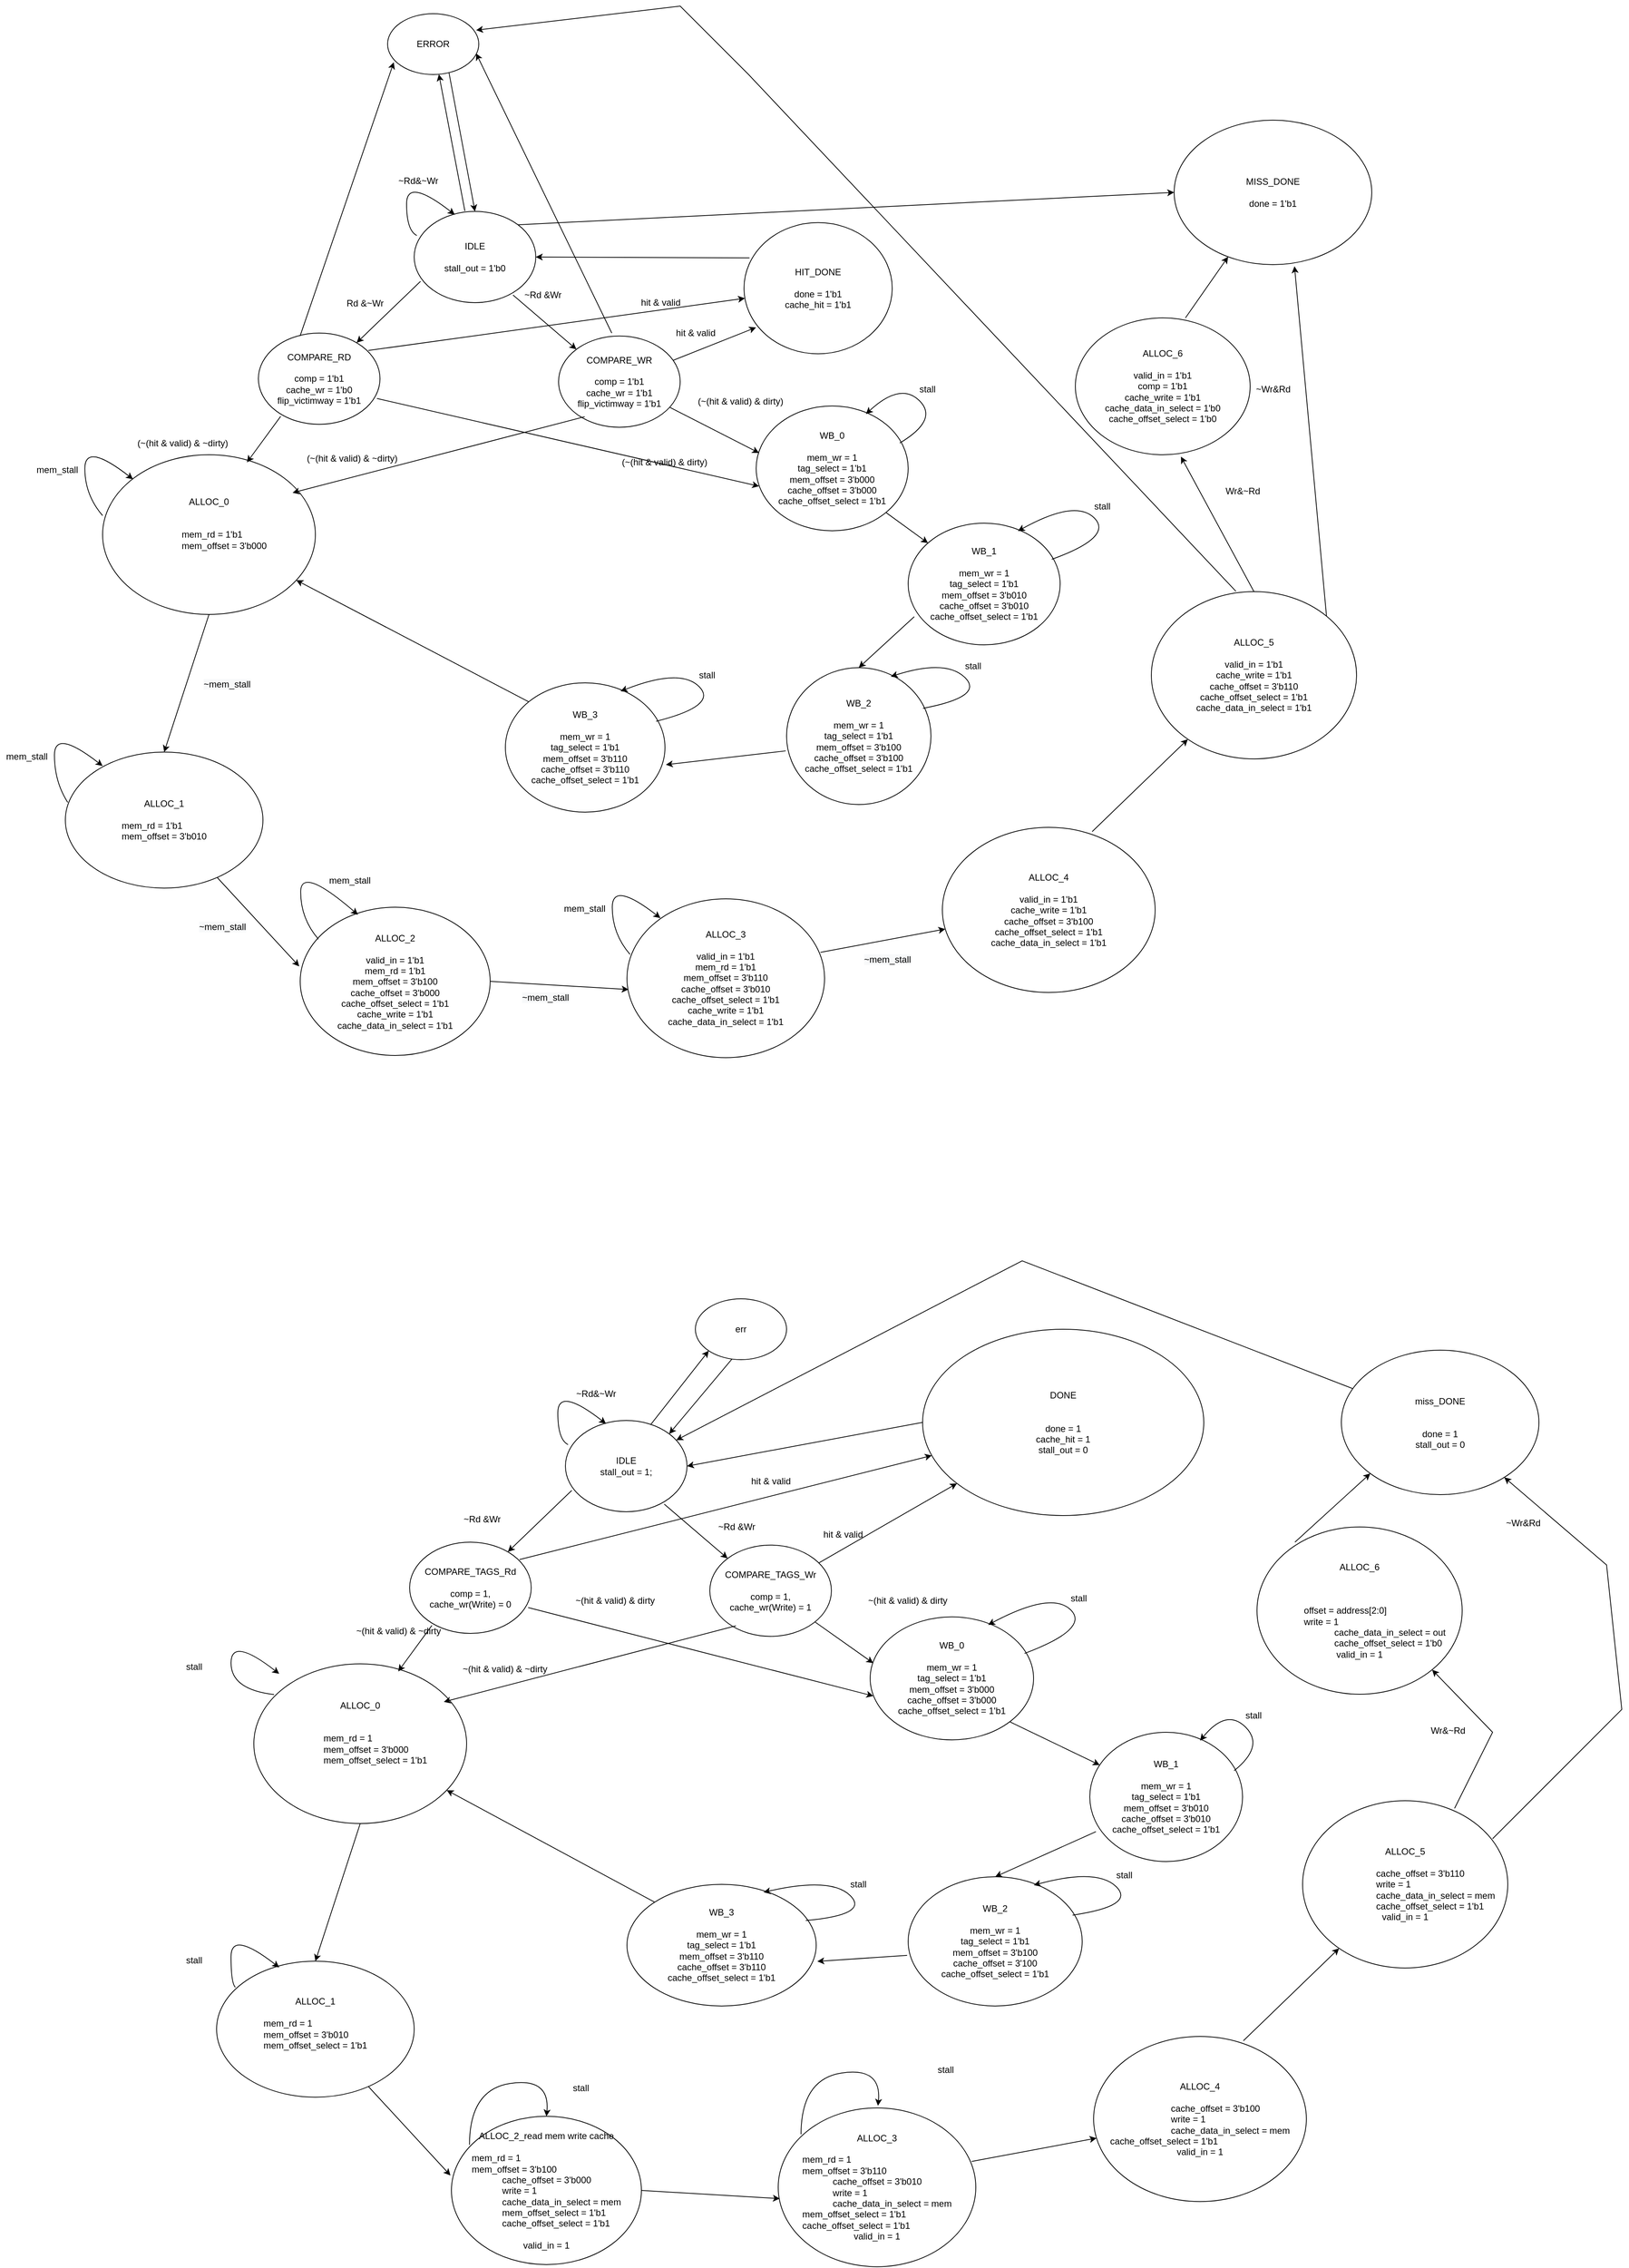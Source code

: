 <mxfile version="17.4.6" type="github">
  <diagram id="0WsAM_WMDWSk5i0kJ9NH" name="Page-1">
    <mxGraphModel dx="2237" dy="611" grid="1" gridSize="10" guides="1" tooltips="1" connect="1" arrows="0" fold="1" page="1" pageScale="1" pageWidth="1654" pageHeight="2336" math="0" shadow="0">
      <root>
        <mxCell id="0" />
        <mxCell id="1" parent="0" />
        <mxCell id="G9HL7FKv6nedQ7dIaKoP-1" value="IDLE&lt;br&gt;&lt;br&gt;stall_out = 1&#39;b0" style="ellipse;whiteSpace=wrap;html=1;" parent="1" vertex="1">
          <mxGeometry x="-810" y="640" width="160" height="120" as="geometry" />
        </mxCell>
        <mxCell id="G9HL7FKv6nedQ7dIaKoP-4" value="~Rd&amp;amp;~Wr" style="text;html=1;align=center;verticalAlign=middle;resizable=0;points=[];autosize=1;strokeColor=none;fillColor=none;" parent="1" vertex="1">
          <mxGeometry x="-840" y="590" width="70" height="20" as="geometry" />
        </mxCell>
        <mxCell id="G9HL7FKv6nedQ7dIaKoP-5" value="" style="curved=1;endArrow=classic;html=1;rounded=0;entryX=0.396;entryY=-0.006;entryDx=0;entryDy=0;entryPerimeter=0;" parent="1" edge="1">
          <mxGeometry width="50" height="50" relative="1" as="geometry">
            <mxPoint x="-806.564" y="671.718" as="sourcePoint" />
            <mxPoint x="-756.64" y="644.28" as="targetPoint" />
            <Array as="points">
              <mxPoint x="-820" y="665" />
              <mxPoint x="-820" y="595" />
            </Array>
          </mxGeometry>
        </mxCell>
        <mxCell id="G9HL7FKv6nedQ7dIaKoP-6" value="COMPARE_RD&lt;br&gt;&lt;br&gt;comp = 1&#39;b1&lt;br&gt;cache_wr = 1&#39;b0&lt;br&gt;flip_victimway = 1&#39;b1" style="ellipse;whiteSpace=wrap;html=1;" parent="1" vertex="1">
          <mxGeometry x="-1015" y="800" width="160" height="120" as="geometry" />
        </mxCell>
        <mxCell id="G9HL7FKv6nedQ7dIaKoP-7" value="COMPARE_WR&lt;br&gt;&lt;br&gt;comp = 1&#39;b1&lt;br&gt;cache_wr = 1&#39;b1&lt;br&gt;flip_victimway = 1&#39;b1" style="ellipse;whiteSpace=wrap;html=1;" parent="1" vertex="1">
          <mxGeometry x="-620" y="803.84" width="160" height="120" as="geometry" />
        </mxCell>
        <mxCell id="G9HL7FKv6nedQ7dIaKoP-8" value="" style="endArrow=classic;html=1;rounded=0;exitX=0.052;exitY=0.767;exitDx=0;exitDy=0;exitPerimeter=0;" parent="1" source="G9HL7FKv6nedQ7dIaKoP-1" target="G9HL7FKv6nedQ7dIaKoP-6" edge="1">
          <mxGeometry width="50" height="50" relative="1" as="geometry">
            <mxPoint x="-810" y="760" as="sourcePoint" />
            <mxPoint x="-1000.08" y="860" as="targetPoint" />
          </mxGeometry>
        </mxCell>
        <mxCell id="G9HL7FKv6nedQ7dIaKoP-9" value="Rd &amp;amp;~Wr" style="text;html=1;align=center;verticalAlign=middle;resizable=0;points=[];autosize=1;strokeColor=none;fillColor=none;" parent="1" vertex="1">
          <mxGeometry x="-905" y="751" width="60" height="20" as="geometry" />
        </mxCell>
        <mxCell id="G9HL7FKv6nedQ7dIaKoP-10" value="" style="endArrow=classic;html=1;rounded=0;exitX=0.904;exitY=0.191;exitDx=0;exitDy=0;exitPerimeter=0;" parent="1" source="G9HL7FKv6nedQ7dIaKoP-6" target="G9HL7FKv6nedQ7dIaKoP-82" edge="1">
          <mxGeometry width="50" height="50" relative="1" as="geometry">
            <mxPoint x="-830" y="890" as="sourcePoint" />
            <mxPoint x="-780" y="840" as="targetPoint" />
          </mxGeometry>
        </mxCell>
        <mxCell id="G9HL7FKv6nedQ7dIaKoP-14" value="" style="endArrow=classic;html=1;rounded=0;exitX=0.813;exitY=0.917;exitDx=0;exitDy=0;exitPerimeter=0;entryX=0;entryY=0;entryDx=0;entryDy=0;" parent="1" source="G9HL7FKv6nedQ7dIaKoP-1" target="G9HL7FKv6nedQ7dIaKoP-7" edge="1">
          <mxGeometry width="50" height="50" relative="1" as="geometry">
            <mxPoint x="-431.12" y="739.12" as="sourcePoint" />
            <mxPoint x="-620.003" y="919.907" as="targetPoint" />
          </mxGeometry>
        </mxCell>
        <mxCell id="G9HL7FKv6nedQ7dIaKoP-15" value="~Rd &amp;amp;Wr" style="text;html=1;align=center;verticalAlign=middle;resizable=0;points=[];autosize=1;strokeColor=none;fillColor=none;" parent="1" vertex="1">
          <mxGeometry x="-671" y="740" width="60" height="20" as="geometry" />
        </mxCell>
        <mxCell id="G9HL7FKv6nedQ7dIaKoP-18" value="ALLOC_0&lt;br&gt;&lt;br&gt;&lt;div style=&quot;text-align: left&quot;&gt;&lt;br&gt;&lt;/div&gt;&lt;blockquote style=&quot;margin: 0 0 0 40px ; border: none ; padding: 0px&quot;&gt;&lt;span&gt;&lt;div style=&quot;text-align: left&quot;&gt;&lt;span&gt;mem_rd = 1&#39;b1&lt;/span&gt;&lt;/div&gt;&lt;/span&gt;&lt;span&gt;&lt;div style=&quot;text-align: left&quot;&gt;&lt;span&gt;mem_offset = 3&#39;b000&lt;/span&gt;&lt;/div&gt;&lt;div style=&quot;text-align: left&quot;&gt;&lt;div&gt;&lt;br&gt;&lt;/div&gt;&lt;/div&gt;&lt;/span&gt;&lt;/blockquote&gt;&lt;div style=&quot;text-align: left&quot;&gt;&lt;br&gt;&lt;/div&gt;" style="ellipse;whiteSpace=wrap;html=1;" parent="1" vertex="1">
          <mxGeometry x="-1220" y="960" width="280" height="210" as="geometry" />
        </mxCell>
        <mxCell id="G9HL7FKv6nedQ7dIaKoP-22" value="" style="endArrow=classic;html=1;rounded=0;exitX=0.183;exitY=0.913;exitDx=0;exitDy=0;exitPerimeter=0;" parent="1" source="G9HL7FKv6nedQ7dIaKoP-6" edge="1">
          <mxGeometry width="50" height="50" relative="1" as="geometry">
            <mxPoint x="-1260" y="920" as="sourcePoint" />
            <mxPoint x="-1030" y="970" as="targetPoint" />
          </mxGeometry>
        </mxCell>
        <mxCell id="G9HL7FKv6nedQ7dIaKoP-27" value="" style="endArrow=classic;html=1;rounded=0;exitX=0.183;exitY=0.913;exitDx=0;exitDy=0;exitPerimeter=0;" parent="1" edge="1">
          <mxGeometry width="50" height="50" relative="1" as="geometry">
            <mxPoint x="-585.72" y="910" as="sourcePoint" />
            <mxPoint x="-970" y="1010" as="targetPoint" />
          </mxGeometry>
        </mxCell>
        <mxCell id="G9HL7FKv6nedQ7dIaKoP-38" value="WB_0&lt;br&gt;&lt;br&gt;mem_wr = 1&lt;br&gt;tag_select = 1&#39;b1&lt;br&gt;&lt;span style=&quot;color: rgba(0 , 0 , 0 , 0) ; font-family: monospace ; font-size: 0px&quot;&gt;%3CmxGraphModel%3E%3Croot%3E%3CmxCell%20id%3D%220%22%2F%3E%3CmxCell%20id%3D%221%22%20parent%3D%220%22%2F%3E%3CmxCell%20id%3D%222%22%20value%3D%22tag_select%22%20style%3D%22text%3Bhtml%3D1%3Balign%3Dcenter%3BverticalAlign%3Dmiddle%3Bresizable%3D0%3Bpoints%3D%5B%5D%3Bautosize%3D1%3BstrokeColor%3Dnone%3BfillColor%3Dnone%3B%22%20vertex%3D%221%22%20parent%3D%221%22%3E%3CmxGeometry%20x%3D%222430%22%20y%3D%22310%22%20width%3D%2270%22%20height%3D%2220%22%20as%3D%22geometry%22%2F%3E%3C%2FmxCell%3E%3C%2Froot%3E%3C%2FmxGraphModel%3E&lt;/span&gt;mem_offset = 3&#39;b000&lt;div&gt;cache_offset = 3&#39;b000&lt;/div&gt;cache_offset_select = 1&#39;b1" style="ellipse;whiteSpace=wrap;html=1;" parent="1" vertex="1">
          <mxGeometry x="-360" y="895.86" width="200" height="164.14" as="geometry" />
        </mxCell>
        <mxCell id="G9HL7FKv6nedQ7dIaKoP-39" value="stall" style="text;html=1;align=center;verticalAlign=middle;resizable=0;points=[];autosize=1;strokeColor=none;fillColor=none;" parent="1" vertex="1">
          <mxGeometry x="-155" y="864.14" width="40" height="20" as="geometry" />
        </mxCell>
        <mxCell id="G9HL7FKv6nedQ7dIaKoP-41" value="" style="curved=1;endArrow=classic;html=1;rounded=0;exitX=0.945;exitY=0.297;exitDx=0;exitDy=0;exitPerimeter=0;entryX=0.722;entryY=0.065;entryDx=0;entryDy=0;entryPerimeter=0;" parent="1" source="G9HL7FKv6nedQ7dIaKoP-38" target="G9HL7FKv6nedQ7dIaKoP-38" edge="1">
          <mxGeometry width="50" height="50" relative="1" as="geometry">
            <mxPoint x="-170" y="914.14" as="sourcePoint" />
            <mxPoint x="-120" y="864.14" as="targetPoint" />
            <Array as="points">
              <mxPoint x="-120" y="914.14" />
              <mxPoint x="-170" y="864.14" />
            </Array>
          </mxGeometry>
        </mxCell>
        <mxCell id="G9HL7FKv6nedQ7dIaKoP-42" value="WB_1&lt;br&gt;&lt;br&gt;mem_wr = 1&lt;br&gt;tag_select = 1&#39;b1&lt;br&gt;&lt;div&gt;mem_offset = 3&#39;b010&lt;div&gt;cache_offset = 3&#39;b010&lt;/div&gt;cache_offset_select = 1&#39;b1&lt;/div&gt;" style="ellipse;whiteSpace=wrap;html=1;" parent="1" vertex="1">
          <mxGeometry x="-160" y="1050" width="200" height="160" as="geometry" />
        </mxCell>
        <mxCell id="G9HL7FKv6nedQ7dIaKoP-43" value="stall" style="text;html=1;align=center;verticalAlign=middle;resizable=0;points=[];autosize=1;strokeColor=none;fillColor=none;" parent="1" vertex="1">
          <mxGeometry x="75" y="1018.28" width="40" height="20" as="geometry" />
        </mxCell>
        <mxCell id="G9HL7FKv6nedQ7dIaKoP-44" value="" style="curved=1;endArrow=classic;html=1;rounded=0;exitX=0.945;exitY=0.297;exitDx=0;exitDy=0;exitPerimeter=0;entryX=0.722;entryY=0.065;entryDx=0;entryDy=0;entryPerimeter=0;" parent="1" source="G9HL7FKv6nedQ7dIaKoP-42" target="G9HL7FKv6nedQ7dIaKoP-42" edge="1">
          <mxGeometry width="50" height="50" relative="1" as="geometry">
            <mxPoint x="60" y="1068.28" as="sourcePoint" />
            <mxPoint x="110" y="1018.28" as="targetPoint" />
            <Array as="points">
              <mxPoint x="110" y="1068.28" />
              <mxPoint x="60" y="1018.28" />
            </Array>
          </mxGeometry>
        </mxCell>
        <mxCell id="G9HL7FKv6nedQ7dIaKoP-45" value="WB_2&lt;br&gt;&lt;br&gt;mem_wr = 1&lt;br&gt;tag_select = 1&#39;b1&lt;br&gt;mem_offset = 3&#39;b100&lt;div&gt;cache_offset = 3&#39;b100&lt;/div&gt;cache_offset_select = 1&#39;b1" style="ellipse;whiteSpace=wrap;html=1;" parent="1" vertex="1">
          <mxGeometry x="-320" y="1240" width="190" height="180" as="geometry" />
        </mxCell>
        <mxCell id="G9HL7FKv6nedQ7dIaKoP-46" value="stall" style="text;html=1;align=center;verticalAlign=middle;resizable=0;points=[];autosize=1;strokeColor=none;fillColor=none;" parent="1" vertex="1">
          <mxGeometry x="-95" y="1228.28" width="40" height="20" as="geometry" />
        </mxCell>
        <mxCell id="G9HL7FKv6nedQ7dIaKoP-47" value="" style="curved=1;endArrow=classic;html=1;rounded=0;exitX=0.945;exitY=0.297;exitDx=0;exitDy=0;exitPerimeter=0;entryX=0.722;entryY=0.065;entryDx=0;entryDy=0;entryPerimeter=0;" parent="1" source="G9HL7FKv6nedQ7dIaKoP-45" target="G9HL7FKv6nedQ7dIaKoP-45" edge="1">
          <mxGeometry width="50" height="50" relative="1" as="geometry">
            <mxPoint x="-110" y="1278.28" as="sourcePoint" />
            <mxPoint x="-60" y="1228.28" as="targetPoint" />
            <Array as="points">
              <mxPoint x="-60" y="1278.28" />
              <mxPoint x="-110" y="1228.28" />
            </Array>
          </mxGeometry>
        </mxCell>
        <mxCell id="G9HL7FKv6nedQ7dIaKoP-48" value="WB_3&lt;br&gt;&lt;br&gt;mem_wr = 1&lt;br&gt;tag_select = 1&#39;b1&lt;br&gt;&lt;div&gt;mem_offset = 3&#39;b110&lt;div&gt;cache_offset = 3&#39;b110&lt;/div&gt;cache_offset_select = 1&#39;b1&lt;/div&gt;" style="ellipse;whiteSpace=wrap;html=1;" parent="1" vertex="1">
          <mxGeometry x="-690" y="1260" width="210" height="170" as="geometry" />
        </mxCell>
        <mxCell id="G9HL7FKv6nedQ7dIaKoP-49" value="stall" style="text;html=1;align=center;verticalAlign=middle;resizable=0;points=[];autosize=1;strokeColor=none;fillColor=none;" parent="1" vertex="1">
          <mxGeometry x="-445" y="1240" width="40" height="20" as="geometry" />
        </mxCell>
        <mxCell id="G9HL7FKv6nedQ7dIaKoP-50" value="" style="curved=1;endArrow=classic;html=1;rounded=0;exitX=0.945;exitY=0.297;exitDx=0;exitDy=0;exitPerimeter=0;entryX=0.722;entryY=0.065;entryDx=0;entryDy=0;entryPerimeter=0;" parent="1" source="G9HL7FKv6nedQ7dIaKoP-48" target="G9HL7FKv6nedQ7dIaKoP-48" edge="1">
          <mxGeometry width="50" height="50" relative="1" as="geometry">
            <mxPoint x="-460" y="1290" as="sourcePoint" />
            <mxPoint x="-410" y="1240" as="targetPoint" />
            <Array as="points">
              <mxPoint x="-410" y="1290" />
              <mxPoint x="-460" y="1240" />
            </Array>
          </mxGeometry>
        </mxCell>
        <mxCell id="G9HL7FKv6nedQ7dIaKoP-51" value="" style="endArrow=classic;html=1;rounded=0;entryX=0.019;entryY=0.376;entryDx=0;entryDy=0;entryPerimeter=0;" parent="1" source="G9HL7FKv6nedQ7dIaKoP-7" target="G9HL7FKv6nedQ7dIaKoP-38" edge="1">
          <mxGeometry width="50" height="50" relative="1" as="geometry">
            <mxPoint x="-530" y="1020" as="sourcePoint" />
            <mxPoint x="-480" y="970" as="targetPoint" />
          </mxGeometry>
        </mxCell>
        <mxCell id="G9HL7FKv6nedQ7dIaKoP-52" value="" style="endArrow=classic;html=1;rounded=0;exitX=1;exitY=1;exitDx=0;exitDy=0;" parent="1" source="G9HL7FKv6nedQ7dIaKoP-38" target="G9HL7FKv6nedQ7dIaKoP-42" edge="1">
          <mxGeometry width="50" height="50" relative="1" as="geometry">
            <mxPoint x="-290" y="1080" as="sourcePoint" />
            <mxPoint x="-240" y="1030" as="targetPoint" />
          </mxGeometry>
        </mxCell>
        <mxCell id="G9HL7FKv6nedQ7dIaKoP-53" value="" style="endArrow=classic;html=1;rounded=0;exitX=0.04;exitY=0.769;exitDx=0;exitDy=0;exitPerimeter=0;entryX=0.5;entryY=0;entryDx=0;entryDy=0;" parent="1" source="G9HL7FKv6nedQ7dIaKoP-42" target="G9HL7FKv6nedQ7dIaKoP-45" edge="1">
          <mxGeometry width="50" height="50" relative="1" as="geometry">
            <mxPoint x="-280" y="1120" as="sourcePoint" />
            <mxPoint x="-230" y="1070" as="targetPoint" />
          </mxGeometry>
        </mxCell>
        <mxCell id="G9HL7FKv6nedQ7dIaKoP-54" value="" style="endArrow=classic;html=1;rounded=0;exitX=-0.006;exitY=0.608;exitDx=0;exitDy=0;exitPerimeter=0;entryX=1.006;entryY=0.633;entryDx=0;entryDy=0;entryPerimeter=0;" parent="1" source="G9HL7FKv6nedQ7dIaKoP-45" target="G9HL7FKv6nedQ7dIaKoP-48" edge="1">
          <mxGeometry width="50" height="50" relative="1" as="geometry">
            <mxPoint x="-390" y="1530" as="sourcePoint" />
            <mxPoint x="-340" y="1480" as="targetPoint" />
          </mxGeometry>
        </mxCell>
        <mxCell id="G9HL7FKv6nedQ7dIaKoP-59" value="" style="endArrow=classic;html=1;rounded=0;exitX=0.975;exitY=0.717;exitDx=0;exitDy=0;exitPerimeter=0;entryX=0.019;entryY=0.643;entryDx=0;entryDy=0;entryPerimeter=0;" parent="1" source="G9HL7FKv6nedQ7dIaKoP-6" target="G9HL7FKv6nedQ7dIaKoP-38" edge="1">
          <mxGeometry width="50" height="50" relative="1" as="geometry">
            <mxPoint x="-580" y="1090" as="sourcePoint" />
            <mxPoint x="-530" y="1040" as="targetPoint" />
          </mxGeometry>
        </mxCell>
        <mxCell id="G9HL7FKv6nedQ7dIaKoP-62" value="" style="endArrow=classic;html=1;rounded=0;exitX=0;exitY=0;exitDx=0;exitDy=0;" parent="1" source="G9HL7FKv6nedQ7dIaKoP-48" target="G9HL7FKv6nedQ7dIaKoP-18" edge="1">
          <mxGeometry width="50" height="50" relative="1" as="geometry">
            <mxPoint x="-560" y="1150" as="sourcePoint" />
            <mxPoint x="-940" y="1130" as="targetPoint" />
          </mxGeometry>
        </mxCell>
        <mxCell id="G9HL7FKv6nedQ7dIaKoP-67" value="ALLOC_1&lt;br&gt;&lt;br&gt;&lt;div style=&quot;text-align: left&quot;&gt;&lt;span style=&quot;text-align: center&quot;&gt;&lt;div style=&quot;text-align: left&quot;&gt;mem_rd = 1&#39;b1&lt;/div&gt;&lt;/span&gt;&lt;span style=&quot;text-align: center&quot;&gt;&lt;div style=&quot;text-align: left&quot;&gt;mem_offset = 3&#39;b010&lt;/div&gt;&lt;/span&gt;&lt;/div&gt;" style="ellipse;whiteSpace=wrap;html=1;" parent="1" vertex="1">
          <mxGeometry x="-1269" y="1351" width="260" height="178.84" as="geometry" />
        </mxCell>
        <mxCell id="G9HL7FKv6nedQ7dIaKoP-70" value="ALLOC_2&lt;br&gt;&lt;span&gt;&lt;br&gt;valid_in = 1&#39;b1&lt;br&gt;mem_rd = 1&#39;b1&lt;/span&gt;&lt;span&gt;&lt;/span&gt;&lt;br&gt;&lt;div&gt;&lt;span&gt;&lt;div&gt;&lt;span&gt;&lt;span&gt;	&lt;span&gt;	&lt;/span&gt;&lt;/span&gt;mem_offset = 3&#39;b100&lt;/span&gt;&lt;/div&gt;&lt;/span&gt;&lt;span&gt;&lt;div&gt;&lt;span&gt;&lt;span&gt;	&lt;span&gt;	&lt;/span&gt;&lt;/span&gt;cache_offset = 3&#39;b000&lt;/span&gt;&lt;/div&gt;&lt;div&gt;&lt;span&gt;	&lt;/span&gt;&lt;span&gt;	&lt;/span&gt;&lt;span style=&quot;font-family: &amp;#34;helvetica&amp;#34;&quot;&gt;cache_offset_select = 1&#39;b1&lt;/span&gt;&lt;br&gt;&lt;/div&gt;&lt;/span&gt;&lt;span&gt;&lt;div&gt;&lt;span&gt;&lt;span&gt;	&lt;span&gt;	&lt;/span&gt;&lt;/span&gt;cache_write = 1&#39;b1&lt;/span&gt;&lt;/div&gt;&lt;div&gt;&lt;/div&gt;&lt;div&gt;&lt;span&gt;&lt;span&gt;	&lt;span&gt;	&lt;/span&gt;&lt;/span&gt;cache_data_in_select = 1&#39;b1&lt;/span&gt;&lt;/div&gt;&lt;/span&gt;&lt;/div&gt;" style="ellipse;whiteSpace=wrap;html=1;" parent="1" vertex="1">
          <mxGeometry x="-960" y="1555" width="250" height="195" as="geometry" />
        </mxCell>
        <mxCell id="G9HL7FKv6nedQ7dIaKoP-73" value="ALLOC_3&lt;br&gt;&lt;br&gt;&lt;div style=&quot;text-align: left&quot;&gt;&lt;span&gt;&lt;span&gt; &lt;/span&gt;&lt;/span&gt;&lt;/div&gt;valid_in = 1&#39;b1&lt;br&gt;mem_rd = 1&#39;b1&lt;br&gt;&lt;div&gt;&lt;div&gt;mem_offset = 3&#39;b110&lt;/div&gt;&lt;div&gt;cache_offset = 3&#39;b010&lt;/div&gt;&lt;div&gt;&lt;span style=&quot;font-family: &amp;#34;helvetica&amp;#34;&quot;&gt;cache_offset_select = 1&#39;b1&lt;/span&gt;&lt;br&gt;&lt;/div&gt;&lt;div&gt;cache_write = 1&#39;b1&lt;/div&gt;&lt;div&gt;&lt;/div&gt;&lt;div&gt;cache_data_in_select = 1&#39;b1&lt;/div&gt;&lt;/div&gt;" style="ellipse;whiteSpace=wrap;html=1;" parent="1" vertex="1">
          <mxGeometry x="-530" y="1544" width="260" height="208.84" as="geometry" />
        </mxCell>
        <mxCell id="G9HL7FKv6nedQ7dIaKoP-76" value="ALLOC_4&lt;br&gt;&lt;span&gt;&lt;br&gt;&lt;div&gt;&lt;span&gt;valid_in = 1&#39;b1&lt;/span&gt;&lt;/div&gt;&lt;div&gt;cache_write = 1&#39;b1&lt;span&gt;&lt;br&gt;&lt;/span&gt;&lt;/div&gt;&lt;div&gt;&lt;span&gt;cache_offset = 3&#39;b100&lt;/span&gt;&lt;/div&gt;&lt;div&gt;&lt;span style=&quot;font-family: &amp;#34;helvetica&amp;#34;&quot;&gt;cache_offset_select = 1&#39;b1&lt;/span&gt;&lt;/div&gt;&lt;div&gt;&lt;span&gt;cache_data_in_select = 1&#39;b1&lt;/span&gt;&lt;/div&gt;&lt;/span&gt;" style="ellipse;whiteSpace=wrap;html=1;align=center;" parent="1" vertex="1">
          <mxGeometry x="-115" y="1450" width="280" height="217.12" as="geometry" />
        </mxCell>
        <mxCell id="G9HL7FKv6nedQ7dIaKoP-79" value="ALLOC_5&lt;br&gt;&lt;br&gt;&lt;span&gt;valid_in = 1&#39;b1&lt;br&gt;&lt;/span&gt;&lt;span&gt;cache_write = 1&#39;b1&lt;br&gt;&lt;/span&gt;&lt;span&gt;cache_offset = 3&#39;b110&lt;br&gt;&lt;/span&gt;&lt;span style=&quot;font-family: &amp;#34;helvetica&amp;#34;&quot;&gt;cache_offset_select = 1&#39;b1&lt;br&gt;&lt;/span&gt;&lt;span&gt;cache_data_in_select = 1&#39;b1&lt;/span&gt;&lt;span style=&quot;font-family: &amp;#34;helvetica&amp;#34;&quot;&gt;&lt;br&gt;&lt;/span&gt;" style="ellipse;whiteSpace=wrap;html=1;" parent="1" vertex="1">
          <mxGeometry x="160" y="1140" width="270" height="220" as="geometry" />
        </mxCell>
        <mxCell id="G9HL7FKv6nedQ7dIaKoP-82" value="HIT_DONE&lt;br&gt;&lt;br&gt;done = 1&#39;b1&lt;br&gt;cache_hit = 1&#39;b1" style="ellipse;whiteSpace=wrap;html=1;" parent="1" vertex="1">
          <mxGeometry x="-376" y="654.75" width="195" height="172.5" as="geometry" />
        </mxCell>
        <mxCell id="G9HL7FKv6nedQ7dIaKoP-83" value="" style="endArrow=classic;html=1;rounded=0;exitX=0.5;exitY=1;exitDx=0;exitDy=0;entryX=0.5;entryY=0;entryDx=0;entryDy=0;" parent="1" source="G9HL7FKv6nedQ7dIaKoP-18" target="G9HL7FKv6nedQ7dIaKoP-67" edge="1">
          <mxGeometry width="50" height="50" relative="1" as="geometry">
            <mxPoint x="-980" y="1370" as="sourcePoint" />
            <mxPoint x="-930" y="1320" as="targetPoint" />
          </mxGeometry>
        </mxCell>
        <mxCell id="G9HL7FKv6nedQ7dIaKoP-84" value="" style="endArrow=classic;html=1;rounded=0;entryX=-0.005;entryY=0.399;entryDx=0;entryDy=0;entryPerimeter=0;" parent="1" source="G9HL7FKv6nedQ7dIaKoP-67" target="G9HL7FKv6nedQ7dIaKoP-70" edge="1">
          <mxGeometry width="50" height="50" relative="1" as="geometry">
            <mxPoint x="-1020" y="1730" as="sourcePoint" />
            <mxPoint x="-970" y="1680" as="targetPoint" />
          </mxGeometry>
        </mxCell>
        <mxCell id="G9HL7FKv6nedQ7dIaKoP-85" value="" style="endArrow=classic;html=1;rounded=0;exitX=1;exitY=0.5;exitDx=0;exitDy=0;entryX=0.008;entryY=0.571;entryDx=0;entryDy=0;entryPerimeter=0;" parent="1" source="G9HL7FKv6nedQ7dIaKoP-70" target="G9HL7FKv6nedQ7dIaKoP-73" edge="1">
          <mxGeometry width="50" height="50" relative="1" as="geometry">
            <mxPoint x="-480" y="1580" as="sourcePoint" />
            <mxPoint x="-430" y="1530" as="targetPoint" />
          </mxGeometry>
        </mxCell>
        <mxCell id="G9HL7FKv6nedQ7dIaKoP-86" value="" style="endArrow=classic;html=1;rounded=0;exitX=0.979;exitY=0.337;exitDx=0;exitDy=0;exitPerimeter=0;" parent="1" source="G9HL7FKv6nedQ7dIaKoP-73" target="G9HL7FKv6nedQ7dIaKoP-76" edge="1">
          <mxGeometry width="50" height="50" relative="1" as="geometry">
            <mxPoint x="-20" y="1550" as="sourcePoint" />
            <mxPoint x="30" y="1500" as="targetPoint" />
          </mxGeometry>
        </mxCell>
        <mxCell id="G9HL7FKv6nedQ7dIaKoP-87" value="" style="endArrow=classic;html=1;rounded=0;exitX=0.704;exitY=0.026;exitDx=0;exitDy=0;exitPerimeter=0;" parent="1" source="G9HL7FKv6nedQ7dIaKoP-76" target="G9HL7FKv6nedQ7dIaKoP-79" edge="1">
          <mxGeometry width="50" height="50" relative="1" as="geometry">
            <mxPoint x="340" y="1280" as="sourcePoint" />
            <mxPoint x="390" y="1230" as="targetPoint" />
          </mxGeometry>
        </mxCell>
        <mxCell id="G9HL7FKv6nedQ7dIaKoP-89" value="" style="endArrow=classic;html=1;rounded=0;exitX=0.037;exitY=0.269;exitDx=0;exitDy=0;entryX=1;entryY=0.5;entryDx=0;entryDy=0;exitPerimeter=0;" parent="1" source="G9HL7FKv6nedQ7dIaKoP-82" target="G9HL7FKv6nedQ7dIaKoP-1" edge="1">
          <mxGeometry width="50" height="50" relative="1" as="geometry">
            <mxPoint x="-460" y="630" as="sourcePoint" />
            <mxPoint x="-410" y="580" as="targetPoint" />
          </mxGeometry>
        </mxCell>
        <mxCell id="MkebhDBpNGItt_J_HD5r-7" value="ALLOC_6&lt;br&gt;&lt;br&gt;&lt;span&gt;valid_in = 1&#39;b1&lt;br&gt;comp = 1&#39;b1&lt;/span&gt;&lt;span&gt;&lt;br&gt;&lt;/span&gt;&lt;span&gt;cache_write = 1&#39;b1&lt;br&gt;&lt;/span&gt;&lt;span&gt;cache_data_in_select = 1&#39;b0&lt;br&gt;&lt;/span&gt;&lt;span style=&quot;font-family: &amp;#34;helvetica&amp;#34;&quot;&gt;cache_offset_select = 1&#39;b0&lt;/span&gt;&lt;span&gt;&lt;br&gt;&lt;/span&gt;" style="ellipse;whiteSpace=wrap;html=1;" parent="1" vertex="1">
          <mxGeometry x="60" y="780" width="230" height="180" as="geometry" />
        </mxCell>
        <mxCell id="MkebhDBpNGItt_J_HD5r-8" value="" style="endArrow=classic;html=1;rounded=0;exitX=0.63;exitY=0;exitDx=0;exitDy=0;exitPerimeter=0;" parent="1" source="MkebhDBpNGItt_J_HD5r-7" target="ubBGQjgHWbrzZHi7zzIe-1" edge="1">
          <mxGeometry width="50" height="50" relative="1" as="geometry">
            <mxPoint x="-170" y="920" as="sourcePoint" />
            <mxPoint x="-120" y="870" as="targetPoint" />
          </mxGeometry>
        </mxCell>
        <mxCell id="MkebhDBpNGItt_J_HD5r-10" value="Wr&amp;amp;~Rd" style="text;html=1;align=center;verticalAlign=middle;resizable=0;points=[];autosize=1;strokeColor=none;fillColor=none;" parent="1" vertex="1">
          <mxGeometry x="250" y="998.28" width="60" height="20" as="geometry" />
        </mxCell>
        <mxCell id="MkebhDBpNGItt_J_HD5r-11" value="~Wr&amp;amp;Rd" style="text;html=1;align=center;verticalAlign=middle;resizable=0;points=[];autosize=1;strokeColor=none;fillColor=none;" parent="1" vertex="1">
          <mxGeometry x="290" y="864.14" width="60" height="20" as="geometry" />
        </mxCell>
        <mxCell id="MkebhDBpNGItt_J_HD5r-89" value="(~(hit &amp;amp; valid) &amp;amp; ~dirty) &lt;br&gt;" style="text;html=1;align=center;verticalAlign=middle;resizable=0;points=[];autosize=1;strokeColor=none;fillColor=none;" parent="1" vertex="1">
          <mxGeometry x="-1180" y="935" width="130" height="20" as="geometry" />
        </mxCell>
        <mxCell id="MkebhDBpNGItt_J_HD5r-92" value="&lt;div&gt;IDLE&lt;/div&gt;&lt;div&gt;stall_out = 1;&lt;br&gt;&lt;/div&gt;" style="ellipse;whiteSpace=wrap;html=1;" parent="1" vertex="1">
          <mxGeometry x="-611" y="2230" width="160" height="120" as="geometry" />
        </mxCell>
        <mxCell id="MkebhDBpNGItt_J_HD5r-93" value="~Rd&amp;amp;~Wr" style="text;html=1;align=center;verticalAlign=middle;resizable=0;points=[];autosize=1;strokeColor=none;fillColor=none;" parent="1" vertex="1">
          <mxGeometry x="-606" y="2185" width="70" height="20" as="geometry" />
        </mxCell>
        <mxCell id="MkebhDBpNGItt_J_HD5r-94" value="" style="curved=1;endArrow=classic;html=1;rounded=0;entryX=0.396;entryY=-0.006;entryDx=0;entryDy=0;entryPerimeter=0;" parent="1" edge="1">
          <mxGeometry width="50" height="50" relative="1" as="geometry">
            <mxPoint x="-607.564" y="2261.718" as="sourcePoint" />
            <mxPoint x="-557.64" y="2234.28" as="targetPoint" />
            <Array as="points">
              <mxPoint x="-621" y="2255" />
              <mxPoint x="-621" y="2185" />
            </Array>
          </mxGeometry>
        </mxCell>
        <mxCell id="MkebhDBpNGItt_J_HD5r-95" value="COMPARE_TAGS_Rd&lt;br&gt;&lt;br&gt;comp = 1,&lt;br&gt;cache_wr(Write) = 0" style="ellipse;whiteSpace=wrap;html=1;" parent="1" vertex="1">
          <mxGeometry x="-816" y="2390" width="160" height="120" as="geometry" />
        </mxCell>
        <mxCell id="MkebhDBpNGItt_J_HD5r-96" value="COMPARE_TAGS_Wr&lt;br&gt;&lt;br&gt;comp = 1,&lt;br&gt;&lt;div&gt;cache_wr(Write) = 1&lt;/div&gt;" style="ellipse;whiteSpace=wrap;html=1;" parent="1" vertex="1">
          <mxGeometry x="-421" y="2393.84" width="160" height="120" as="geometry" />
        </mxCell>
        <mxCell id="MkebhDBpNGItt_J_HD5r-97" value="" style="endArrow=classic;html=1;rounded=0;exitX=0.052;exitY=0.767;exitDx=0;exitDy=0;exitPerimeter=0;" parent="1" source="MkebhDBpNGItt_J_HD5r-92" target="MkebhDBpNGItt_J_HD5r-95" edge="1">
          <mxGeometry width="50" height="50" relative="1" as="geometry">
            <mxPoint x="-611" y="2350" as="sourcePoint" />
            <mxPoint x="-801.08" y="2450" as="targetPoint" />
          </mxGeometry>
        </mxCell>
        <mxCell id="MkebhDBpNGItt_J_HD5r-98" value="~Rd &amp;amp;Wr" style="text;html=1;align=center;verticalAlign=middle;resizable=0;points=[];autosize=1;strokeColor=none;fillColor=none;" parent="1" vertex="1">
          <mxGeometry x="-751" y="2350" width="60" height="20" as="geometry" />
        </mxCell>
        <mxCell id="MkebhDBpNGItt_J_HD5r-99" value="" style="endArrow=classic;html=1;rounded=0;exitX=0.904;exitY=0.191;exitDx=0;exitDy=0;exitPerimeter=0;" parent="1" source="MkebhDBpNGItt_J_HD5r-95" target="MkebhDBpNGItt_J_HD5r-142" edge="1">
          <mxGeometry width="50" height="50" relative="1" as="geometry">
            <mxPoint x="-631" y="2480" as="sourcePoint" />
            <mxPoint x="-581" y="2430" as="targetPoint" />
          </mxGeometry>
        </mxCell>
        <mxCell id="MkebhDBpNGItt_J_HD5r-100" value="" style="endArrow=classic;html=1;rounded=0;exitX=0.813;exitY=0.917;exitDx=0;exitDy=0;exitPerimeter=0;entryX=0;entryY=0;entryDx=0;entryDy=0;" parent="1" source="MkebhDBpNGItt_J_HD5r-92" target="MkebhDBpNGItt_J_HD5r-96" edge="1">
          <mxGeometry width="50" height="50" relative="1" as="geometry">
            <mxPoint x="-232.12" y="2329.12" as="sourcePoint" />
            <mxPoint x="-421.003" y="2509.907" as="targetPoint" />
          </mxGeometry>
        </mxCell>
        <mxCell id="MkebhDBpNGItt_J_HD5r-101" value="~Rd &amp;amp;Wr" style="text;html=1;align=center;verticalAlign=middle;resizable=0;points=[];autosize=1;strokeColor=none;fillColor=none;" parent="1" vertex="1">
          <mxGeometry x="-416" y="2360" width="60" height="20" as="geometry" />
        </mxCell>
        <mxCell id="MkebhDBpNGItt_J_HD5r-102" value="" style="endArrow=classic;html=1;rounded=0;" parent="1" source="MkebhDBpNGItt_J_HD5r-96" target="MkebhDBpNGItt_J_HD5r-142" edge="1">
          <mxGeometry width="50" height="50" relative="1" as="geometry">
            <mxPoint x="-405.8" y="2520" as="sourcePoint" />
            <mxPoint x="-381" y="2330" as="targetPoint" />
          </mxGeometry>
        </mxCell>
        <mxCell id="MkebhDBpNGItt_J_HD5r-103" value="ALLOC_0&lt;br&gt;&lt;br&gt;&lt;div style=&quot;text-align: left&quot;&gt;&lt;br&gt;&lt;/div&gt;&lt;blockquote style=&quot;margin: 0 0 0 40px ; border: none ; padding: 0px&quot;&gt;&lt;span&gt;&lt;div style=&quot;text-align: left&quot;&gt;&lt;span&gt;mem_rd = 1&lt;/span&gt;&lt;/div&gt;&lt;/span&gt;&lt;span&gt;&lt;div style=&quot;text-align: left&quot;&gt;&lt;span&gt;mem_offset = 3&#39;b000&lt;/span&gt;&lt;/div&gt;&lt;div style=&quot;text-align: left&quot;&gt;&lt;div&gt;&lt;span style=&quot;font-family: &amp;#34;helvetica&amp;#34;&quot;&gt;mem_offset_select = 1&#39;b1&lt;/span&gt;&lt;br&gt;&lt;/div&gt;&lt;div&gt;&lt;br&gt;&lt;/div&gt;&lt;/div&gt;&lt;/span&gt;&lt;/blockquote&gt;&lt;div style=&quot;text-align: left&quot;&gt;&lt;br&gt;&lt;/div&gt;" style="ellipse;whiteSpace=wrap;html=1;" parent="1" vertex="1">
          <mxGeometry x="-1021" y="2550" width="280" height="210" as="geometry" />
        </mxCell>
        <mxCell id="MkebhDBpNGItt_J_HD5r-104" value="" style="endArrow=classic;html=1;rounded=0;exitX=0.183;exitY=0.913;exitDx=0;exitDy=0;exitPerimeter=0;" parent="1" source="MkebhDBpNGItt_J_HD5r-95" edge="1">
          <mxGeometry width="50" height="50" relative="1" as="geometry">
            <mxPoint x="-1061" y="2510" as="sourcePoint" />
            <mxPoint x="-831" y="2560" as="targetPoint" />
          </mxGeometry>
        </mxCell>
        <mxCell id="MkebhDBpNGItt_J_HD5r-105" value="stall" style="text;html=1;align=center;verticalAlign=middle;resizable=0;points=[];autosize=1;strokeColor=none;fillColor=none;" parent="1" vertex="1">
          <mxGeometry x="-1120" y="2543.84" width="40" height="20" as="geometry" />
        </mxCell>
        <mxCell id="MkebhDBpNGItt_J_HD5r-106" value="" style="curved=1;endArrow=classic;html=1;rounded=0;entryX=0.396;entryY=-0.006;entryDx=0;entryDy=0;entryPerimeter=0;exitX=0.095;exitY=0.192;exitDx=0;exitDy=0;exitPerimeter=0;" parent="1" source="MkebhDBpNGItt_J_HD5r-103" edge="1">
          <mxGeometry width="50" height="50" relative="1" as="geometry">
            <mxPoint x="-1038" y="2590" as="sourcePoint" />
            <mxPoint x="-987.64" y="2563.12" as="targetPoint" />
            <Array as="points">
              <mxPoint x="-1051" y="2583.84" />
              <mxPoint x="-1051" y="2513.84" />
            </Array>
          </mxGeometry>
        </mxCell>
        <mxCell id="MkebhDBpNGItt_J_HD5r-107" value="" style="endArrow=classic;html=1;rounded=0;exitX=0.183;exitY=0.913;exitDx=0;exitDy=0;exitPerimeter=0;" parent="1" edge="1">
          <mxGeometry width="50" height="50" relative="1" as="geometry">
            <mxPoint x="-386.72" y="2500" as="sourcePoint" />
            <mxPoint x="-771" y="2600" as="targetPoint" />
          </mxGeometry>
        </mxCell>
        <mxCell id="MkebhDBpNGItt_J_HD5r-108" value="WB_0&lt;br&gt;&lt;br&gt;mem_wr = 1&lt;br&gt;tag_select = 1&#39;b1&lt;br&gt;&lt;div&gt;&lt;span style=&quot;color: rgba(0 , 0 , 0 , 0) ; font-family: monospace ; font-size: 0px&quot;&gt;%3CmxGraphModel%3E%3Croot%3E%3CmxCell%20id%3D%220%22%2F%3E%3CmxCell%20id%3D%221%22%20parent%3D%220%22%2F%3E%3CmxCell%20id%3D%222%22%20value%3D%22tag_select%22%20style%3D%22text%3Bhtml%3D1%3Balign%3Dcenter%3BverticalAlign%3Dmiddle%3Bresizable%3D0%3Bpoints%3D%5B%5D%3Bautosize%3D1%3BstrokeColor%3Dnone%3BfillColor%3Dnone%3B%22%20vertex%3D%221%22%20parent%3D%221%22%3E%3CmxGeometry%20x%3D%222430%22%20y%3D%22310%22%20width%3D%2270%22%20height%3D%2220%22%20as%3D%22geometry%22%2F%3E%3C%2FmxCell%3E%3C%2Froot%3E%3C%2FmxGraphModel%3E&lt;/span&gt;mem_offset = 3&#39;b000&lt;/div&gt;&lt;div&gt;cache_offset = 3&#39;b000&lt;/div&gt;&lt;div&gt;cache_offset_select = 1&#39;b1&lt;br&gt;&lt;/div&gt;" style="ellipse;whiteSpace=wrap;html=1;" parent="1" vertex="1">
          <mxGeometry x="-210" y="2488.28" width="215" height="161.72" as="geometry" />
        </mxCell>
        <mxCell id="MkebhDBpNGItt_J_HD5r-109" value="stall" style="text;html=1;align=center;verticalAlign=middle;resizable=0;points=[];autosize=1;strokeColor=none;fillColor=none;" parent="1" vertex="1">
          <mxGeometry x="44" y="2454.14" width="40" height="20" as="geometry" />
        </mxCell>
        <mxCell id="MkebhDBpNGItt_J_HD5r-110" value="" style="curved=1;endArrow=classic;html=1;rounded=0;exitX=0.945;exitY=0.297;exitDx=0;exitDy=0;exitPerimeter=0;entryX=0.722;entryY=0.065;entryDx=0;entryDy=0;entryPerimeter=0;" parent="1" source="MkebhDBpNGItt_J_HD5r-108" target="MkebhDBpNGItt_J_HD5r-108" edge="1">
          <mxGeometry width="50" height="50" relative="1" as="geometry">
            <mxPoint x="29" y="2504.14" as="sourcePoint" />
            <mxPoint x="79" y="2454.14" as="targetPoint" />
            <Array as="points">
              <mxPoint x="79" y="2504.14" />
              <mxPoint x="29" y="2454.14" />
            </Array>
          </mxGeometry>
        </mxCell>
        <mxCell id="MkebhDBpNGItt_J_HD5r-111" value="WB_1&lt;br&gt;&lt;br&gt;mem_wr = 1&lt;br&gt;tag_select = 1&#39;b1&lt;br&gt;&lt;div&gt;mem_offset = 3&#39;b010&lt;br&gt;&lt;/div&gt;&lt;div&gt;cache_offset = 3&#39;b010&lt;br&gt;&lt;/div&gt;&lt;div&gt;cache_offset_select = 1&#39;b1&lt;/div&gt;" style="ellipse;whiteSpace=wrap;html=1;" parent="1" vertex="1">
          <mxGeometry x="79" y="2640" width="201" height="170" as="geometry" />
        </mxCell>
        <mxCell id="MkebhDBpNGItt_J_HD5r-112" value="stall" style="text;html=1;align=center;verticalAlign=middle;resizable=0;points=[];autosize=1;strokeColor=none;fillColor=none;" parent="1" vertex="1">
          <mxGeometry x="274" y="2608.28" width="40" height="20" as="geometry" />
        </mxCell>
        <mxCell id="MkebhDBpNGItt_J_HD5r-113" value="" style="curved=1;endArrow=classic;html=1;rounded=0;exitX=0.945;exitY=0.297;exitDx=0;exitDy=0;exitPerimeter=0;entryX=0.722;entryY=0.065;entryDx=0;entryDy=0;entryPerimeter=0;" parent="1" source="MkebhDBpNGItt_J_HD5r-111" target="MkebhDBpNGItt_J_HD5r-111" edge="1">
          <mxGeometry width="50" height="50" relative="1" as="geometry">
            <mxPoint x="259" y="2658.28" as="sourcePoint" />
            <mxPoint x="309" y="2608.28" as="targetPoint" />
            <Array as="points">
              <mxPoint x="309" y="2658.28" />
              <mxPoint x="259" y="2608.28" />
            </Array>
          </mxGeometry>
        </mxCell>
        <mxCell id="MkebhDBpNGItt_J_HD5r-114" value="WB_2&lt;br&gt;&lt;br&gt;mem_wr = 1&lt;br&gt;tag_select = 1&#39;b1&lt;br&gt;mem_offset = 3&#39;b100&lt;div&gt;cache_offset = 3&#39;100&lt;br&gt;&lt;/div&gt;&lt;div&gt;cache_offset_select = 1&#39;b1&lt;/div&gt;" style="ellipse;whiteSpace=wrap;html=1;" parent="1" vertex="1">
          <mxGeometry x="-160" y="2830" width="229" height="170" as="geometry" />
        </mxCell>
        <mxCell id="MkebhDBpNGItt_J_HD5r-115" value="stall" style="text;html=1;align=center;verticalAlign=middle;resizable=0;points=[];autosize=1;strokeColor=none;fillColor=none;" parent="1" vertex="1">
          <mxGeometry x="104" y="2818.28" width="40" height="20" as="geometry" />
        </mxCell>
        <mxCell id="MkebhDBpNGItt_J_HD5r-116" value="" style="curved=1;endArrow=classic;html=1;rounded=0;exitX=0.945;exitY=0.297;exitDx=0;exitDy=0;exitPerimeter=0;entryX=0.722;entryY=0.065;entryDx=0;entryDy=0;entryPerimeter=0;" parent="1" source="MkebhDBpNGItt_J_HD5r-114" target="MkebhDBpNGItt_J_HD5r-114" edge="1">
          <mxGeometry width="50" height="50" relative="1" as="geometry">
            <mxPoint x="89" y="2868.28" as="sourcePoint" />
            <mxPoint x="139" y="2818.28" as="targetPoint" />
            <Array as="points">
              <mxPoint x="139" y="2868.28" />
              <mxPoint x="89" y="2818.28" />
            </Array>
          </mxGeometry>
        </mxCell>
        <mxCell id="MkebhDBpNGItt_J_HD5r-117" value="WB_3&lt;br&gt;&lt;br&gt;mem_wr = 1&lt;br&gt;tag_select = 1&#39;b1&lt;br&gt;mem_offset = 3&#39;b110&lt;div&gt;cache_offset = 3&#39;b110&lt;br&gt;&lt;/div&gt;&lt;div&gt;cache_offset_select = 1&#39;b1&lt;/div&gt;" style="ellipse;whiteSpace=wrap;html=1;" parent="1" vertex="1">
          <mxGeometry x="-530" y="2840" width="249" height="160" as="geometry" />
        </mxCell>
        <mxCell id="MkebhDBpNGItt_J_HD5r-118" value="stall" style="text;html=1;align=center;verticalAlign=middle;resizable=0;points=[];autosize=1;strokeColor=none;fillColor=none;" parent="1" vertex="1">
          <mxGeometry x="-246" y="2830" width="40" height="20" as="geometry" />
        </mxCell>
        <mxCell id="MkebhDBpNGItt_J_HD5r-119" value="" style="curved=1;endArrow=classic;html=1;rounded=0;exitX=0.945;exitY=0.297;exitDx=0;exitDy=0;exitPerimeter=0;entryX=0.722;entryY=0.065;entryDx=0;entryDy=0;entryPerimeter=0;" parent="1" source="MkebhDBpNGItt_J_HD5r-117" target="MkebhDBpNGItt_J_HD5r-117" edge="1">
          <mxGeometry width="50" height="50" relative="1" as="geometry">
            <mxPoint x="-261" y="2880" as="sourcePoint" />
            <mxPoint x="-211" y="2830" as="targetPoint" />
            <Array as="points">
              <mxPoint x="-211" y="2880" />
              <mxPoint x="-261" y="2830" />
            </Array>
          </mxGeometry>
        </mxCell>
        <mxCell id="MkebhDBpNGItt_J_HD5r-120" value="" style="endArrow=classic;html=1;rounded=0;entryX=0.019;entryY=0.376;entryDx=0;entryDy=0;entryPerimeter=0;" parent="1" source="MkebhDBpNGItt_J_HD5r-96" target="MkebhDBpNGItt_J_HD5r-108" edge="1">
          <mxGeometry width="50" height="50" relative="1" as="geometry">
            <mxPoint x="-331" y="2610" as="sourcePoint" />
            <mxPoint x="-281" y="2560" as="targetPoint" />
          </mxGeometry>
        </mxCell>
        <mxCell id="MkebhDBpNGItt_J_HD5r-121" value="" style="endArrow=classic;html=1;rounded=0;exitX=1;exitY=1;exitDx=0;exitDy=0;" parent="1" source="MkebhDBpNGItt_J_HD5r-108" target="MkebhDBpNGItt_J_HD5r-111" edge="1">
          <mxGeometry width="50" height="50" relative="1" as="geometry">
            <mxPoint x="-91" y="2670" as="sourcePoint" />
            <mxPoint x="-41" y="2620" as="targetPoint" />
          </mxGeometry>
        </mxCell>
        <mxCell id="MkebhDBpNGItt_J_HD5r-122" value="" style="endArrow=classic;html=1;rounded=0;exitX=0.04;exitY=0.769;exitDx=0;exitDy=0;exitPerimeter=0;entryX=0.5;entryY=0;entryDx=0;entryDy=0;" parent="1" source="MkebhDBpNGItt_J_HD5r-111" target="MkebhDBpNGItt_J_HD5r-114" edge="1">
          <mxGeometry width="50" height="50" relative="1" as="geometry">
            <mxPoint x="-81" y="2710" as="sourcePoint" />
            <mxPoint x="-31" y="2660" as="targetPoint" />
          </mxGeometry>
        </mxCell>
        <mxCell id="MkebhDBpNGItt_J_HD5r-123" value="" style="endArrow=classic;html=1;rounded=0;exitX=-0.006;exitY=0.608;exitDx=0;exitDy=0;exitPerimeter=0;entryX=1.006;entryY=0.633;entryDx=0;entryDy=0;entryPerimeter=0;" parent="1" source="MkebhDBpNGItt_J_HD5r-114" target="MkebhDBpNGItt_J_HD5r-117" edge="1">
          <mxGeometry width="50" height="50" relative="1" as="geometry">
            <mxPoint x="-191" y="3120" as="sourcePoint" />
            <mxPoint x="-141" y="3070" as="targetPoint" />
          </mxGeometry>
        </mxCell>
        <mxCell id="MkebhDBpNGItt_J_HD5r-127" value="" style="endArrow=classic;html=1;rounded=0;exitX=0.975;exitY=0.717;exitDx=0;exitDy=0;exitPerimeter=0;entryX=0.019;entryY=0.643;entryDx=0;entryDy=0;entryPerimeter=0;" parent="1" source="MkebhDBpNGItt_J_HD5r-95" target="MkebhDBpNGItt_J_HD5r-108" edge="1">
          <mxGeometry width="50" height="50" relative="1" as="geometry">
            <mxPoint x="-381" y="2680" as="sourcePoint" />
            <mxPoint x="-331" y="2630" as="targetPoint" />
          </mxGeometry>
        </mxCell>
        <mxCell id="MkebhDBpNGItt_J_HD5r-128" value="" style="endArrow=classic;html=1;rounded=0;exitX=0;exitY=0;exitDx=0;exitDy=0;" parent="1" source="MkebhDBpNGItt_J_HD5r-117" target="MkebhDBpNGItt_J_HD5r-103" edge="1">
          <mxGeometry width="50" height="50" relative="1" as="geometry">
            <mxPoint x="-361" y="2740" as="sourcePoint" />
            <mxPoint x="-741" y="2720" as="targetPoint" />
          </mxGeometry>
        </mxCell>
        <mxCell id="MkebhDBpNGItt_J_HD5r-129" value="ALLOC_1&lt;br&gt;&lt;br&gt;&lt;div style=&quot;text-align: left&quot;&gt;&lt;span style=&quot;text-align: center&quot;&gt;&lt;div style=&quot;text-align: left&quot;&gt;mem_rd = 1&lt;/div&gt;&lt;/span&gt;&lt;span style=&quot;text-align: center&quot;&gt;&lt;div style=&quot;text-align: left&quot;&gt;mem_offset = 3&#39;b010&lt;/div&gt;&lt;div style=&quot;text-align: left&quot;&gt;&lt;span style=&quot;font-family: &amp;#34;helvetica&amp;#34;&quot;&gt;mem_offset_select = 1&#39;b1&lt;/span&gt;&lt;br&gt;&lt;/div&gt;&lt;div style=&quot;text-align: left&quot;&gt;&lt;br&gt;&lt;/div&gt;&lt;/span&gt;&lt;/div&gt;" style="ellipse;whiteSpace=wrap;html=1;" parent="1" vertex="1">
          <mxGeometry x="-1070" y="2941" width="260" height="178.84" as="geometry" />
        </mxCell>
        <mxCell id="MkebhDBpNGItt_J_HD5r-130" value="stall" style="text;html=1;align=center;verticalAlign=middle;resizable=0;points=[];autosize=1;strokeColor=none;fillColor=none;" parent="1" vertex="1">
          <mxGeometry x="-1120" y="2930" width="40" height="20" as="geometry" />
        </mxCell>
        <mxCell id="MkebhDBpNGItt_J_HD5r-131" value="" style="curved=1;endArrow=classic;html=1;rounded=0;entryX=0.396;entryY=-0.006;entryDx=0;entryDy=0;entryPerimeter=0;exitX=0.095;exitY=0.192;exitDx=0;exitDy=0;exitPerimeter=0;" parent="1" source="MkebhDBpNGItt_J_HD5r-129" edge="1">
          <mxGeometry width="50" height="50" relative="1" as="geometry">
            <mxPoint x="-1038" y="2976.16" as="sourcePoint" />
            <mxPoint x="-987.64" y="2949.28" as="targetPoint" />
            <Array as="points">
              <mxPoint x="-1051" y="2970" />
              <mxPoint x="-1051" y="2900" />
            </Array>
          </mxGeometry>
        </mxCell>
        <mxCell id="MkebhDBpNGItt_J_HD5r-132" value="ALLOC_2_read mem write cache&lt;br&gt;&lt;br&gt;&lt;div style=&quot;text-align: left&quot;&gt;&lt;span style=&quot;text-align: center&quot;&gt;&lt;div style=&quot;text-align: left&quot;&gt;&lt;span&gt; &lt;/span&gt;mem_rd = 1&lt;/div&gt;&lt;/span&gt;&lt;span style=&quot;text-align: center&quot;&gt;&lt;div style=&quot;text-align: left&quot;&gt;&lt;span&gt; &lt;/span&gt;mem_offset = 3&#39;b100&lt;/div&gt;&lt;/span&gt;&lt;/div&gt;&lt;blockquote style=&quot;margin: 0px 0px 0px 40px ; border: none ; padding: 0px&quot;&gt;&lt;div style=&quot;text-align: left&quot;&gt;cache_offset = 3&#39;b000&lt;/div&gt;&lt;div style=&quot;text-align: left&quot;&gt;write = 1&lt;/div&gt;&lt;div style=&quot;text-align: left&quot;&gt;cache_data_in_select = mem&lt;br&gt;&lt;/div&gt;&lt;div style=&quot;text-align: left&quot;&gt;&lt;div style=&quot;font-family: &amp;#34;helvetica&amp;#34;&quot;&gt;mem_offset_select = 1&#39;b1&lt;/div&gt;&lt;div style=&quot;font-family: &amp;#34;helvetica&amp;#34;&quot;&gt;cache_offset_select = 1&#39;b1&lt;/div&gt;&lt;/div&gt;&lt;/blockquote&gt;&lt;div style=&quot;text-align: left&quot;&gt;&lt;br&gt;&lt;/div&gt;valid_in = 1" style="ellipse;whiteSpace=wrap;html=1;" parent="1" vertex="1">
          <mxGeometry x="-761" y="3145" width="250" height="195" as="geometry" />
        </mxCell>
        <mxCell id="MkebhDBpNGItt_J_HD5r-133" value="stall" style="text;html=1;align=center;verticalAlign=middle;resizable=0;points=[];autosize=1;strokeColor=none;fillColor=none;" parent="1" vertex="1">
          <mxGeometry x="-611" y="3097.68" width="40" height="20" as="geometry" />
        </mxCell>
        <mxCell id="MkebhDBpNGItt_J_HD5r-134" value="" style="curved=1;endArrow=classic;html=1;rounded=0;exitX=0.095;exitY=0.192;exitDx=0;exitDy=0;exitPerimeter=0;entryX=0.5;entryY=0;entryDx=0;entryDy=0;" parent="1" source="MkebhDBpNGItt_J_HD5r-132" target="MkebhDBpNGItt_J_HD5r-132" edge="1">
          <mxGeometry width="50" height="50" relative="1" as="geometry">
            <mxPoint x="-618" y="3170" as="sourcePoint" />
            <mxPoint x="-681" y="3143" as="targetPoint" />
            <Array as="points">
              <mxPoint x="-737" y="3110" />
              <mxPoint x="-631" y="3093.84" />
            </Array>
          </mxGeometry>
        </mxCell>
        <mxCell id="MkebhDBpNGItt_J_HD5r-135" value="ALLOC_3&lt;br&gt;&lt;br&gt;&lt;div style=&quot;text-align: left&quot;&gt;&lt;span&gt;mem_rd = 1&lt;/span&gt;&lt;br&gt;&lt;/div&gt;&lt;div style=&quot;text-align: left&quot;&gt;&lt;span style=&quot;text-align: center&quot;&gt;&lt;div style=&quot;text-align: left&quot;&gt;&lt;span&gt; &lt;/span&gt;mem_offset = 3&#39;b110&lt;/div&gt;&lt;/span&gt;&lt;/div&gt;&lt;blockquote style=&quot;margin: 0px 0px 0px 40px ; border: none ; padding: 0px&quot;&gt;&lt;div style=&quot;text-align: left&quot;&gt;cache_offset = 3&#39;b010&lt;/div&gt;&lt;div style=&quot;text-align: left&quot;&gt;write = 1&lt;/div&gt;&lt;div style=&quot;text-align: left&quot;&gt;cache_data_in_select = mem&lt;br&gt;&lt;/div&gt;&lt;/blockquote&gt;&lt;div style=&quot;text-align: left&quot;&gt;&lt;div style=&quot;font-family: &amp;#34;helvetica&amp;#34;&quot;&gt;mem_offset_select = 1&#39;b1&lt;/div&gt;&lt;div style=&quot;font-family: &amp;#34;helvetica&amp;#34;&quot;&gt;cache_offset_select = 1&#39;b1&lt;/div&gt;&lt;/div&gt;valid_in = 1" style="ellipse;whiteSpace=wrap;html=1;" parent="1" vertex="1">
          <mxGeometry x="-331" y="3134" width="260" height="208.84" as="geometry" />
        </mxCell>
        <mxCell id="MkebhDBpNGItt_J_HD5r-136" value="stall" style="text;html=1;align=center;verticalAlign=middle;resizable=0;points=[];autosize=1;strokeColor=none;fillColor=none;" parent="1" vertex="1">
          <mxGeometry x="-131" y="3073.84" width="40" height="20" as="geometry" />
        </mxCell>
        <mxCell id="MkebhDBpNGItt_J_HD5r-137" value="ALLOC_4&lt;br&gt;&lt;blockquote style=&quot;margin: 0px 0px 0px 40px ; border: none ; padding: 0px&quot;&gt;&lt;div style=&quot;text-align: left&quot;&gt;&lt;blockquote style=&quot;text-align: center ; margin: 0px 0px 0px 40px ; border: none ; padding: 0px&quot;&gt;&lt;div style=&quot;text-align: left&quot;&gt;&lt;br&gt;&lt;/div&gt;&lt;div style=&quot;text-align: left&quot;&gt;cache_offset = 3&#39;b100&lt;/div&gt;&lt;div style=&quot;text-align: left&quot;&gt;write = 1&lt;/div&gt;&lt;div style=&quot;text-align: left&quot;&gt;cache_data_in_select = mem&lt;/div&gt;&lt;/blockquote&gt;&lt;/div&gt;&lt;/blockquote&gt;&lt;div style=&quot;text-align: left&quot;&gt;&lt;div style=&quot;font-family: &amp;#34;helvetica&amp;#34;&quot;&gt;&lt;span&gt; &lt;/span&gt;&lt;span&gt; &lt;/span&gt;cache_offset_select = 1&#39;b1&lt;/div&gt;&lt;/div&gt;valid_in = 1" style="ellipse;whiteSpace=wrap;html=1;" parent="1" vertex="1">
          <mxGeometry x="84" y="3040" width="280" height="217.12" as="geometry" />
        </mxCell>
        <mxCell id="MkebhDBpNGItt_J_HD5r-140" value="ALLOC_5&lt;br&gt;&lt;br&gt;&lt;blockquote style=&quot;margin: 0px 0px 0px 40px ; border: none ; padding: 0px&quot;&gt;&lt;div style=&quot;text-align: left&quot;&gt;&lt;blockquote style=&quot;text-align: center ; margin: 0px 0px 0px 40px ; border: none ; padding: 0px&quot;&gt;&lt;div style=&quot;text-align: left&quot;&gt;cache_offset = 3&#39;b110&lt;/div&gt;&lt;div style=&quot;text-align: left&quot;&gt;write = 1&lt;/div&gt;&lt;div style=&quot;text-align: left&quot;&gt;cache_data_in_select = mem&lt;br&gt;&lt;/div&gt;&lt;div style=&quot;text-align: left&quot;&gt;&lt;span style=&quot;font-family: &amp;#34;helvetica&amp;#34;&quot;&gt;cache_offset_select = 1&#39;b1&lt;/span&gt;&lt;br&gt;&lt;/div&gt;&lt;/blockquote&gt;&lt;/div&gt;&lt;/blockquote&gt;valid_in = 1" style="ellipse;whiteSpace=wrap;html=1;" parent="1" vertex="1">
          <mxGeometry x="359" y="2730" width="270" height="220" as="geometry" />
        </mxCell>
        <mxCell id="MkebhDBpNGItt_J_HD5r-142" value="DONE&lt;br&gt;&lt;br&gt;&lt;br&gt;done = 1&lt;br&gt;cache_hit = 1&lt;br&gt;stall_out = 0" style="ellipse;whiteSpace=wrap;html=1;" parent="1" vertex="1">
          <mxGeometry x="-141" y="2110" width="370" height="245" as="geometry" />
        </mxCell>
        <mxCell id="MkebhDBpNGItt_J_HD5r-143" value="" style="endArrow=classic;html=1;rounded=0;exitX=0.5;exitY=1;exitDx=0;exitDy=0;entryX=0.5;entryY=0;entryDx=0;entryDy=0;" parent="1" source="MkebhDBpNGItt_J_HD5r-103" target="MkebhDBpNGItt_J_HD5r-129" edge="1">
          <mxGeometry width="50" height="50" relative="1" as="geometry">
            <mxPoint x="-781" y="2960" as="sourcePoint" />
            <mxPoint x="-731" y="2910" as="targetPoint" />
          </mxGeometry>
        </mxCell>
        <mxCell id="MkebhDBpNGItt_J_HD5r-144" value="" style="endArrow=classic;html=1;rounded=0;entryX=-0.005;entryY=0.399;entryDx=0;entryDy=0;entryPerimeter=0;" parent="1" source="MkebhDBpNGItt_J_HD5r-129" target="MkebhDBpNGItt_J_HD5r-132" edge="1">
          <mxGeometry width="50" height="50" relative="1" as="geometry">
            <mxPoint x="-821" y="3320" as="sourcePoint" />
            <mxPoint x="-771" y="3270" as="targetPoint" />
          </mxGeometry>
        </mxCell>
        <mxCell id="MkebhDBpNGItt_J_HD5r-145" value="" style="endArrow=classic;html=1;rounded=0;exitX=1;exitY=0.5;exitDx=0;exitDy=0;entryX=0.008;entryY=0.571;entryDx=0;entryDy=0;entryPerimeter=0;" parent="1" source="MkebhDBpNGItt_J_HD5r-132" target="MkebhDBpNGItt_J_HD5r-135" edge="1">
          <mxGeometry width="50" height="50" relative="1" as="geometry">
            <mxPoint x="-281" y="3170" as="sourcePoint" />
            <mxPoint x="-231" y="3120" as="targetPoint" />
          </mxGeometry>
        </mxCell>
        <mxCell id="MkebhDBpNGItt_J_HD5r-146" value="" style="endArrow=classic;html=1;rounded=0;exitX=0.979;exitY=0.337;exitDx=0;exitDy=0;exitPerimeter=0;" parent="1" source="MkebhDBpNGItt_J_HD5r-135" target="MkebhDBpNGItt_J_HD5r-137" edge="1">
          <mxGeometry width="50" height="50" relative="1" as="geometry">
            <mxPoint x="179" y="3140" as="sourcePoint" />
            <mxPoint x="229" y="3090" as="targetPoint" />
          </mxGeometry>
        </mxCell>
        <mxCell id="MkebhDBpNGItt_J_HD5r-147" value="" style="endArrow=classic;html=1;rounded=0;exitX=0.704;exitY=0.026;exitDx=0;exitDy=0;exitPerimeter=0;" parent="1" source="MkebhDBpNGItt_J_HD5r-137" target="MkebhDBpNGItt_J_HD5r-140" edge="1">
          <mxGeometry width="50" height="50" relative="1" as="geometry">
            <mxPoint x="539" y="2870" as="sourcePoint" />
            <mxPoint x="589" y="2820" as="targetPoint" />
          </mxGeometry>
        </mxCell>
        <mxCell id="MkebhDBpNGItt_J_HD5r-148" value="" style="endArrow=classic;html=1;rounded=0;exitX=0;exitY=0.5;exitDx=0;exitDy=0;entryX=1;entryY=0.5;entryDx=0;entryDy=0;" parent="1" source="MkebhDBpNGItt_J_HD5r-142" target="MkebhDBpNGItt_J_HD5r-92" edge="1">
          <mxGeometry width="50" height="50" relative="1" as="geometry">
            <mxPoint x="-261" y="2220" as="sourcePoint" />
            <mxPoint x="-211" y="2170" as="targetPoint" />
          </mxGeometry>
        </mxCell>
        <mxCell id="MkebhDBpNGItt_J_HD5r-149" value="" style="curved=1;endArrow=classic;html=1;rounded=0;exitX=0.095;exitY=0.192;exitDx=0;exitDy=0;exitPerimeter=0;entryX=0.5;entryY=0;entryDx=0;entryDy=0;" parent="1" edge="1">
          <mxGeometry width="50" height="50" relative="1" as="geometry">
            <mxPoint x="-301" y="3168.6" as="sourcePoint" />
            <mxPoint x="-199.75" y="3131.16" as="targetPoint" />
            <Array as="points">
              <mxPoint x="-300.75" y="3096.16" />
              <mxPoint x="-194.75" y="3080" />
            </Array>
          </mxGeometry>
        </mxCell>
        <mxCell id="MkebhDBpNGItt_J_HD5r-151" value="" style="endArrow=classic;html=1;rounded=0;entryX=1;entryY=1;entryDx=0;entryDy=0;" parent="1" target="MkebhDBpNGItt_J_HD5r-152" edge="1">
          <mxGeometry width="50" height="50" relative="1" as="geometry">
            <mxPoint x="559" y="2740" as="sourcePoint" />
            <mxPoint x="579" y="2570" as="targetPoint" />
            <Array as="points">
              <mxPoint x="609" y="2640" />
            </Array>
          </mxGeometry>
        </mxCell>
        <mxCell id="MkebhDBpNGItt_J_HD5r-152" value="ALLOC_6&lt;br&gt;&lt;br&gt;&lt;br&gt;&lt;blockquote style=&quot;margin: 0px 0px 0px 40px ; border: none ; padding: 0px&quot;&gt;&lt;div style=&quot;text-align: left&quot;&gt;&lt;br&gt;&lt;/div&gt;&lt;div style=&quot;text-align: left&quot;&gt;&lt;div&gt;&lt;span&gt; &lt;/span&gt;&lt;span&gt; &lt;/span&gt;&lt;span&gt;offset = address[2:0]&lt;/span&gt;&lt;/div&gt;&lt;div&gt;&lt;span&gt;write = 1&lt;/span&gt;&lt;/div&gt;&lt;blockquote style=&quot;text-align: center ; margin: 0px 0px 0px 40px ; border: none ; padding: 0px&quot;&gt;&lt;div style=&quot;text-align: left&quot;&gt;cache_data_in_select = out&lt;br&gt;&lt;/div&gt;&lt;div style=&quot;text-align: left&quot;&gt;&lt;span style=&quot;font-family: &amp;#34;helvetica&amp;#34;&quot;&gt;cache_offset_select = 1&#39;b0&lt;/span&gt;&lt;br&gt;&lt;/div&gt;&lt;/blockquote&gt;&lt;/div&gt;&lt;/blockquote&gt;valid_in = 1" style="ellipse;whiteSpace=wrap;html=1;" parent="1" vertex="1">
          <mxGeometry x="299" y="2370" width="270" height="220" as="geometry" />
        </mxCell>
        <mxCell id="MkebhDBpNGItt_J_HD5r-153" value="" style="endArrow=classic;html=1;rounded=0;exitX=0.185;exitY=0.091;exitDx=0;exitDy=0;exitPerimeter=0;entryX=0;entryY=1;entryDx=0;entryDy=0;" parent="1" source="MkebhDBpNGItt_J_HD5r-152" target="ubBGQjgHWbrzZHi7zzIe-3" edge="1">
          <mxGeometry width="50" height="50" relative="1" as="geometry">
            <mxPoint x="29" y="2510" as="sourcePoint" />
            <mxPoint x="79" y="2460" as="targetPoint" />
          </mxGeometry>
        </mxCell>
        <mxCell id="MkebhDBpNGItt_J_HD5r-154" value="" style="endArrow=classic;html=1;rounded=0;" parent="1" target="ubBGQjgHWbrzZHi7zzIe-3" edge="1">
          <mxGeometry width="50" height="50" relative="1" as="geometry">
            <mxPoint x="609" y="2780" as="sourcePoint" />
            <mxPoint x="659" y="2730" as="targetPoint" />
            <Array as="points">
              <mxPoint x="779" y="2610" />
              <mxPoint x="759" y="2420" />
            </Array>
          </mxGeometry>
        </mxCell>
        <mxCell id="MkebhDBpNGItt_J_HD5r-155" value="Wr&amp;amp;~Rd" style="text;html=1;align=center;verticalAlign=middle;resizable=0;points=[];autosize=1;strokeColor=none;fillColor=none;" parent="1" vertex="1">
          <mxGeometry x="520" y="2628.28" width="60" height="20" as="geometry" />
        </mxCell>
        <mxCell id="MkebhDBpNGItt_J_HD5r-156" value="~Wr&amp;amp;Rd" style="text;html=1;align=center;verticalAlign=middle;resizable=0;points=[];autosize=1;strokeColor=none;fillColor=none;" parent="1" vertex="1">
          <mxGeometry x="619" y="2355" width="60" height="20" as="geometry" />
        </mxCell>
        <mxCell id="MkebhDBpNGItt_J_HD5r-163" value="hit &amp;amp; valid" style="text;html=1;align=center;verticalAlign=middle;resizable=0;points=[];autosize=1;strokeColor=none;fillColor=none;" parent="1" vertex="1">
          <mxGeometry x="-376" y="2300" width="70" height="20" as="geometry" />
        </mxCell>
        <mxCell id="MkebhDBpNGItt_J_HD5r-164" value="hit &amp;amp; valid" style="text;html=1;align=center;verticalAlign=middle;resizable=0;points=[];autosize=1;strokeColor=none;fillColor=none;" parent="1" vertex="1">
          <mxGeometry x="-281" y="2370" width="70" height="20" as="geometry" />
        </mxCell>
        <mxCell id="MkebhDBpNGItt_J_HD5r-165" value="~(hit &amp;amp; valid) &amp;amp; ~dirty" style="text;html=1;align=center;verticalAlign=middle;resizable=0;points=[];autosize=1;strokeColor=none;fillColor=none;" parent="1" vertex="1">
          <mxGeometry x="-896" y="2497.12" width="130" height="20" as="geometry" />
        </mxCell>
        <mxCell id="MkebhDBpNGItt_J_HD5r-166" value="~(hit &amp;amp; valid) &amp;amp; ~dirty" style="text;html=1;align=center;verticalAlign=middle;resizable=0;points=[];autosize=1;strokeColor=none;fillColor=none;" parent="1" vertex="1">
          <mxGeometry x="-756" y="2547.12" width="130" height="20" as="geometry" />
        </mxCell>
        <mxCell id="MkebhDBpNGItt_J_HD5r-167" value="~(hit &amp;amp; valid) &amp;amp; dirty" style="text;html=1;align=center;verticalAlign=middle;resizable=0;points=[];autosize=1;strokeColor=none;fillColor=none;" parent="1" vertex="1">
          <mxGeometry x="-221" y="2457.12" width="120" height="20" as="geometry" />
        </mxCell>
        <mxCell id="MkebhDBpNGItt_J_HD5r-168" value="~(hit &amp;amp; valid) &amp;amp; dirty" style="text;html=1;align=center;verticalAlign=middle;resizable=0;points=[];autosize=1;strokeColor=none;fillColor=none;" parent="1" vertex="1">
          <mxGeometry x="-606" y="2457.12" width="120" height="20" as="geometry" />
        </mxCell>
        <mxCell id="3m1pLOnD8BQGqBd5gviU-1" value="err" style="ellipse;whiteSpace=wrap;html=1;" parent="1" vertex="1">
          <mxGeometry x="-440" y="2070" width="120" height="80" as="geometry" />
        </mxCell>
        <mxCell id="3m1pLOnD8BQGqBd5gviU-6" value="" style="endArrow=classic;html=1;rounded=0;entryX=0;entryY=1;entryDx=0;entryDy=0;exitX=0.703;exitY=0.042;exitDx=0;exitDy=0;exitPerimeter=0;" parent="1" source="MkebhDBpNGItt_J_HD5r-92" target="3m1pLOnD8BQGqBd5gviU-1" edge="1">
          <mxGeometry width="50" height="50" relative="1" as="geometry">
            <mxPoint x="-520" y="2252.5" as="sourcePoint" />
            <mxPoint x="-480" y="2212.5" as="targetPoint" />
          </mxGeometry>
        </mxCell>
        <mxCell id="3m1pLOnD8BQGqBd5gviU-7" value="" style="endArrow=classic;html=1;rounded=0;entryX=1;entryY=0;entryDx=0;entryDy=0;exitX=0.401;exitY=0.99;exitDx=0;exitDy=0;exitPerimeter=0;" parent="1" source="3m1pLOnD8BQGqBd5gviU-1" target="MkebhDBpNGItt_J_HD5r-92" edge="1">
          <mxGeometry width="50" height="50" relative="1" as="geometry">
            <mxPoint x="-560" y="2210" as="sourcePoint" />
            <mxPoint x="-510" y="2160" as="targetPoint" />
          </mxGeometry>
        </mxCell>
        <mxCell id="ubBGQjgHWbrzZHi7zzIe-1" value="MISS_DONE&lt;br&gt;&lt;br&gt;done = 1&#39;b1" style="ellipse;whiteSpace=wrap;html=1;" parent="1" vertex="1">
          <mxGeometry x="190" y="520" width="260" height="190" as="geometry" />
        </mxCell>
        <mxCell id="ubBGQjgHWbrzZHi7zzIe-3" value="miss_DONE&lt;br&gt;&lt;br&gt;&lt;br&gt;done = 1&lt;br&gt;stall_out = 0" style="ellipse;whiteSpace=wrap;html=1;" parent="1" vertex="1">
          <mxGeometry x="410" y="2137.5" width="260" height="190" as="geometry" />
        </mxCell>
        <mxCell id="ubBGQjgHWbrzZHi7zzIe-4" value="" style="endArrow=classic;html=1;rounded=0;" parent="1" source="ubBGQjgHWbrzZHi7zzIe-3" target="MkebhDBpNGItt_J_HD5r-92" edge="1">
          <mxGeometry width="50" height="50" relative="1" as="geometry">
            <mxPoint x="80" y="2120" as="sourcePoint" />
            <mxPoint x="130" y="2070" as="targetPoint" />
            <Array as="points">
              <mxPoint x="-10" y="2020" />
            </Array>
          </mxGeometry>
        </mxCell>
        <mxCell id="ViAGJ3zg1IFGqJZuWlJG-1" value="&amp;nbsp;" style="text;whiteSpace=wrap;html=1;" parent="1" vertex="1">
          <mxGeometry x="-220" y="2420" width="30" height="30" as="geometry" />
        </mxCell>
        <mxCell id="mIV1HLxVUp-rzsPTlxXM-1" value="ERROR" style="ellipse;whiteSpace=wrap;html=1;" vertex="1" parent="1">
          <mxGeometry x="-845" y="380.0" width="120" height="80" as="geometry" />
        </mxCell>
        <mxCell id="mIV1HLxVUp-rzsPTlxXM-4" value="" style="endArrow=classic;html=1;rounded=0;exitX=0.417;exitY=-0.004;exitDx=0;exitDy=0;exitPerimeter=0;" edge="1" parent="1" source="G9HL7FKv6nedQ7dIaKoP-1" target="mIV1HLxVUp-rzsPTlxXM-1">
          <mxGeometry width="50" height="50" relative="1" as="geometry">
            <mxPoint x="-790" y="540" as="sourcePoint" />
            <mxPoint x="-740" y="490" as="targetPoint" />
          </mxGeometry>
        </mxCell>
        <mxCell id="mIV1HLxVUp-rzsPTlxXM-5" value="" style="endArrow=classic;html=1;rounded=0;exitX=0.673;exitY=0.967;exitDx=0;exitDy=0;exitPerimeter=0;" edge="1" parent="1" source="mIV1HLxVUp-rzsPTlxXM-1">
          <mxGeometry width="50" height="50" relative="1" as="geometry">
            <mxPoint x="-760" y="510" as="sourcePoint" />
            <mxPoint x="-730" y="640" as="targetPoint" />
          </mxGeometry>
        </mxCell>
        <mxCell id="mIV1HLxVUp-rzsPTlxXM-6" value="hit &amp;amp; valid" style="text;html=1;align=center;verticalAlign=middle;resizable=0;points=[];autosize=1;strokeColor=none;fillColor=none;" vertex="1" parent="1">
          <mxGeometry x="-521" y="750" width="70" height="20" as="geometry" />
        </mxCell>
        <mxCell id="mIV1HLxVUp-rzsPTlxXM-7" value="" style="endArrow=classic;html=1;rounded=0;entryX=0.081;entryY=0.799;entryDx=0;entryDy=0;entryPerimeter=0;" edge="1" parent="1" source="G9HL7FKv6nedQ7dIaKoP-7" target="G9HL7FKv6nedQ7dIaKoP-82">
          <mxGeometry width="50" height="50" relative="1" as="geometry">
            <mxPoint x="-380" y="820" as="sourcePoint" />
            <mxPoint x="-330" y="770" as="targetPoint" />
          </mxGeometry>
        </mxCell>
        <mxCell id="mIV1HLxVUp-rzsPTlxXM-8" value="hit &amp;amp; valid" style="text;html=1;align=center;verticalAlign=middle;resizable=0;points=[];autosize=1;strokeColor=none;fillColor=none;" vertex="1" parent="1">
          <mxGeometry x="-475" y="790" width="70" height="20" as="geometry" />
        </mxCell>
        <mxCell id="mIV1HLxVUp-rzsPTlxXM-9" value="(~(hit &amp;amp; valid) &amp;amp; ~dirty) &lt;br&gt;" style="text;html=1;align=center;verticalAlign=middle;resizable=0;points=[];autosize=1;strokeColor=none;fillColor=none;" vertex="1" parent="1">
          <mxGeometry x="-957" y="955" width="130" height="20" as="geometry" />
        </mxCell>
        <mxCell id="mIV1HLxVUp-rzsPTlxXM-10" value="(~(hit &amp;amp; valid) &amp;amp; dirty) " style="text;html=1;align=center;verticalAlign=middle;resizable=0;points=[];autosize=1;strokeColor=none;fillColor=none;" vertex="1" parent="1">
          <mxGeometry x="-546" y="960" width="130" height="20" as="geometry" />
        </mxCell>
        <mxCell id="mIV1HLxVUp-rzsPTlxXM-11" value="(~(hit &amp;amp; valid) &amp;amp; dirty) " style="text;html=1;align=center;verticalAlign=middle;resizable=0;points=[];autosize=1;strokeColor=none;fillColor=none;" vertex="1" parent="1">
          <mxGeometry x="-446" y="880" width="130" height="20" as="geometry" />
        </mxCell>
        <mxCell id="mIV1HLxVUp-rzsPTlxXM-12" value="" style="endArrow=classic;html=1;rounded=0;fontColor=#000000;entryX=0.068;entryY=0.798;entryDx=0;entryDy=0;entryPerimeter=0;exitX=0.343;exitY=0.032;exitDx=0;exitDy=0;exitPerimeter=0;" edge="1" parent="1" source="G9HL7FKv6nedQ7dIaKoP-6" target="mIV1HLxVUp-rzsPTlxXM-1">
          <mxGeometry width="50" height="50" relative="1" as="geometry">
            <mxPoint x="-990" y="670" as="sourcePoint" />
            <mxPoint x="-940" y="620" as="targetPoint" />
          </mxGeometry>
        </mxCell>
        <mxCell id="mIV1HLxVUp-rzsPTlxXM-13" value="" style="endArrow=classic;html=1;rounded=0;fontColor=#000000;entryX=0.971;entryY=0.653;entryDx=0;entryDy=0;entryPerimeter=0;" edge="1" parent="1" target="mIV1HLxVUp-rzsPTlxXM-1">
          <mxGeometry width="50" height="50" relative="1" as="geometry">
            <mxPoint x="-550" y="800" as="sourcePoint" />
            <mxPoint x="-600" y="500" as="targetPoint" />
          </mxGeometry>
        </mxCell>
        <mxCell id="mIV1HLxVUp-rzsPTlxXM-16" value="mem_stall" style="text;html=1;align=center;verticalAlign=middle;resizable=0;points=[];autosize=1;strokeColor=none;fillColor=none;" vertex="1" parent="1">
          <mxGeometry x="-1315.0" y="970" width="70" height="20" as="geometry" />
        </mxCell>
        <mxCell id="mIV1HLxVUp-rzsPTlxXM-17" value="" style="curved=1;endArrow=classic;html=1;rounded=0;entryX=0.396;entryY=-0.006;entryDx=0;entryDy=0;entryPerimeter=0;exitX=0;exitY=0.381;exitDx=0;exitDy=0;exitPerimeter=0;" edge="1" parent="1" source="G9HL7FKv6nedQ7dIaKoP-18">
          <mxGeometry width="50" height="50" relative="1" as="geometry">
            <mxPoint x="-1237.66" y="1018.277" as="sourcePoint" />
            <mxPoint x="-1180.0" y="992.22" as="targetPoint" />
            <Array as="points">
              <mxPoint x="-1243.36" y="1012.94" />
              <mxPoint x="-1243.36" y="942.94" />
            </Array>
          </mxGeometry>
        </mxCell>
        <mxCell id="mIV1HLxVUp-rzsPTlxXM-18" value="mem_stall" style="text;html=1;align=center;verticalAlign=middle;resizable=0;points=[];autosize=1;strokeColor=none;fillColor=none;" vertex="1" parent="1">
          <mxGeometry x="-1355.0" y="1347.06" width="70" height="20" as="geometry" />
        </mxCell>
        <mxCell id="mIV1HLxVUp-rzsPTlxXM-19" value="" style="curved=1;endArrow=classic;html=1;rounded=0;entryX=0.396;entryY=-0.006;entryDx=0;entryDy=0;entryPerimeter=0;exitX=0.012;exitY=0.37;exitDx=0;exitDy=0;exitPerimeter=0;" edge="1" parent="1" source="G9HL7FKv6nedQ7dIaKoP-67">
          <mxGeometry width="50" height="50" relative="1" as="geometry">
            <mxPoint x="-1260" y="1417" as="sourcePoint" />
            <mxPoint x="-1220.0" y="1369.28" as="targetPoint" />
            <Array as="points">
              <mxPoint x="-1283.36" y="1390" />
              <mxPoint x="-1283.36" y="1320" />
            </Array>
          </mxGeometry>
        </mxCell>
        <mxCell id="mIV1HLxVUp-rzsPTlxXM-20" value="mem_stall" style="text;html=1;align=center;verticalAlign=middle;resizable=0;points=[];autosize=1;strokeColor=none;fillColor=none;" vertex="1" parent="1">
          <mxGeometry x="-930.0" y="1509.84" width="70" height="20" as="geometry" />
        </mxCell>
        <mxCell id="mIV1HLxVUp-rzsPTlxXM-21" value="" style="curved=1;endArrow=classic;html=1;rounded=0;entryX=0.304;entryY=0.051;entryDx=0;entryDy=0;entryPerimeter=0;exitX=0;exitY=0.381;exitDx=0;exitDy=0;exitPerimeter=0;" edge="1" parent="1" target="G9HL7FKv6nedQ7dIaKoP-70">
          <mxGeometry width="50" height="50" relative="1" as="geometry">
            <mxPoint x="-936" y="1597.07" as="sourcePoint" />
            <mxPoint x="-896.0" y="1549.28" as="targetPoint" />
            <Array as="points">
              <mxPoint x="-959.36" y="1570" />
              <mxPoint x="-959.36" y="1500" />
            </Array>
          </mxGeometry>
        </mxCell>
        <mxCell id="mIV1HLxVUp-rzsPTlxXM-22" value="mem_stall" style="text;html=1;align=center;verticalAlign=middle;resizable=0;points=[];autosize=1;strokeColor=none;fillColor=none;" vertex="1" parent="1">
          <mxGeometry x="-621.0" y="1547.06" width="70" height="20" as="geometry" />
        </mxCell>
        <mxCell id="mIV1HLxVUp-rzsPTlxXM-23" value="" style="curved=1;endArrow=classic;html=1;rounded=0;entryX=0.396;entryY=-0.006;entryDx=0;entryDy=0;entryPerimeter=0;exitX=0;exitY=0.381;exitDx=0;exitDy=0;exitPerimeter=0;" edge="1" parent="1">
          <mxGeometry width="50" height="50" relative="1" as="geometry">
            <mxPoint x="-526" y="1617.07" as="sourcePoint" />
            <mxPoint x="-486.0" y="1569.28" as="targetPoint" />
            <Array as="points">
              <mxPoint x="-549.36" y="1590" />
              <mxPoint x="-549.36" y="1520" />
            </Array>
          </mxGeometry>
        </mxCell>
        <mxCell id="mIV1HLxVUp-rzsPTlxXM-24" value="&lt;span style=&quot;color: rgb(0 , 0 , 0) ; font-family: &amp;#34;helvetica&amp;#34; ; font-size: 12px ; font-style: normal ; font-weight: 400 ; letter-spacing: normal ; text-align: center ; text-indent: 0px ; text-transform: none ; word-spacing: 0px ; background-color: rgb(248 , 249 , 250) ; display: inline ; float: none&quot;&gt;~mem_stall&lt;/span&gt;" style="text;whiteSpace=wrap;html=1;fontColor=#000000;" vertex="1" parent="1">
          <mxGeometry x="-1089" y="1248.28" width="80" height="30" as="geometry" />
        </mxCell>
        <mxCell id="mIV1HLxVUp-rzsPTlxXM-25" value="&lt;span style=&quot;color: rgb(0 , 0 , 0) ; font-family: &amp;#34;helvetica&amp;#34; ; font-size: 12px ; font-style: normal ; font-weight: 400 ; letter-spacing: normal ; text-align: center ; text-indent: 0px ; text-transform: none ; word-spacing: 0px ; background-color: rgb(248 , 249 , 250) ; display: inline ; float: none&quot;&gt;~mem_stall&lt;/span&gt;" style="text;whiteSpace=wrap;html=1;fontColor=#000000;" vertex="1" parent="1">
          <mxGeometry x="-1095" y="1567.06" width="80" height="30" as="geometry" />
        </mxCell>
        <mxCell id="mIV1HLxVUp-rzsPTlxXM-26" value="&lt;span style=&quot;color: rgb(0 , 0 , 0) ; font-family: &amp;#34;helvetica&amp;#34; ; font-size: 12px ; font-style: normal ; font-weight: 400 ; letter-spacing: normal ; text-align: center ; text-indent: 0px ; text-transform: none ; word-spacing: 0px ; background-color: rgb(248 , 249 , 250) ; display: inline ; float: none&quot;&gt;~mem_stall&lt;/span&gt;" style="text;whiteSpace=wrap;html=1;fontColor=#000000;" vertex="1" parent="1">
          <mxGeometry x="-670" y="1660" width="80" height="30" as="geometry" />
        </mxCell>
        <mxCell id="mIV1HLxVUp-rzsPTlxXM-27" value="&lt;span style=&quot;color: rgb(0 , 0 , 0) ; font-family: &amp;#34;helvetica&amp;#34; ; font-size: 12px ; font-style: normal ; font-weight: 400 ; letter-spacing: normal ; text-align: center ; text-indent: 0px ; text-transform: none ; word-spacing: 0px ; background-color: rgb(248 , 249 , 250) ; display: inline ; float: none&quot;&gt;~mem_stall&lt;/span&gt;" style="text;whiteSpace=wrap;html=1;fontColor=#000000;" vertex="1" parent="1">
          <mxGeometry x="-220" y="1610" width="80" height="30" as="geometry" />
        </mxCell>
        <mxCell id="mIV1HLxVUp-rzsPTlxXM-28" value="" style="endArrow=classic;html=1;rounded=0;fontColor=#000000;exitX=0.5;exitY=0;exitDx=0;exitDy=0;entryX=0.604;entryY=1.014;entryDx=0;entryDy=0;entryPerimeter=0;" edge="1" parent="1" source="G9HL7FKv6nedQ7dIaKoP-79" target="MkebhDBpNGItt_J_HD5r-7">
          <mxGeometry width="50" height="50" relative="1" as="geometry">
            <mxPoint x="320" y="1120" as="sourcePoint" />
            <mxPoint x="370" y="1070" as="targetPoint" />
          </mxGeometry>
        </mxCell>
        <mxCell id="mIV1HLxVUp-rzsPTlxXM-29" value="" style="endArrow=classic;html=1;rounded=0;fontColor=#000000;exitX=1;exitY=0;exitDx=0;exitDy=0;entryX=0.609;entryY=1.011;entryDx=0;entryDy=0;entryPerimeter=0;" edge="1" parent="1" source="G9HL7FKv6nedQ7dIaKoP-79" target="ubBGQjgHWbrzZHi7zzIe-1">
          <mxGeometry width="50" height="50" relative="1" as="geometry">
            <mxPoint x="430" y="1020" as="sourcePoint" />
            <mxPoint x="480" y="970" as="targetPoint" />
          </mxGeometry>
        </mxCell>
        <mxCell id="mIV1HLxVUp-rzsPTlxXM-30" value="" style="endArrow=classic;html=1;rounded=0;fontColor=#000000;exitX=1;exitY=0;exitDx=0;exitDy=0;entryX=0;entryY=0.5;entryDx=0;entryDy=0;" edge="1" parent="1" source="G9HL7FKv6nedQ7dIaKoP-1" target="ubBGQjgHWbrzZHi7zzIe-1">
          <mxGeometry width="50" height="50" relative="1" as="geometry">
            <mxPoint x="-420" y="550" as="sourcePoint" />
            <mxPoint x="-370" y="500" as="targetPoint" />
          </mxGeometry>
        </mxCell>
        <mxCell id="mIV1HLxVUp-rzsPTlxXM-31" value="" style="endArrow=classic;html=1;rounded=0;fontColor=#000000;entryX=0.971;entryY=0.271;entryDx=0;entryDy=0;exitX=0.412;exitY=-0.002;exitDx=0;exitDy=0;exitPerimeter=0;entryPerimeter=0;" edge="1" parent="1" source="G9HL7FKv6nedQ7dIaKoP-79" target="mIV1HLxVUp-rzsPTlxXM-1">
          <mxGeometry width="50" height="50" relative="1" as="geometry">
            <mxPoint x="-470" y="590" as="sourcePoint" />
            <mxPoint x="-420" y="540" as="targetPoint" />
            <Array as="points">
              <mxPoint x="-370" y="460" />
              <mxPoint x="-460" y="370" />
            </Array>
          </mxGeometry>
        </mxCell>
      </root>
    </mxGraphModel>
  </diagram>
</mxfile>
